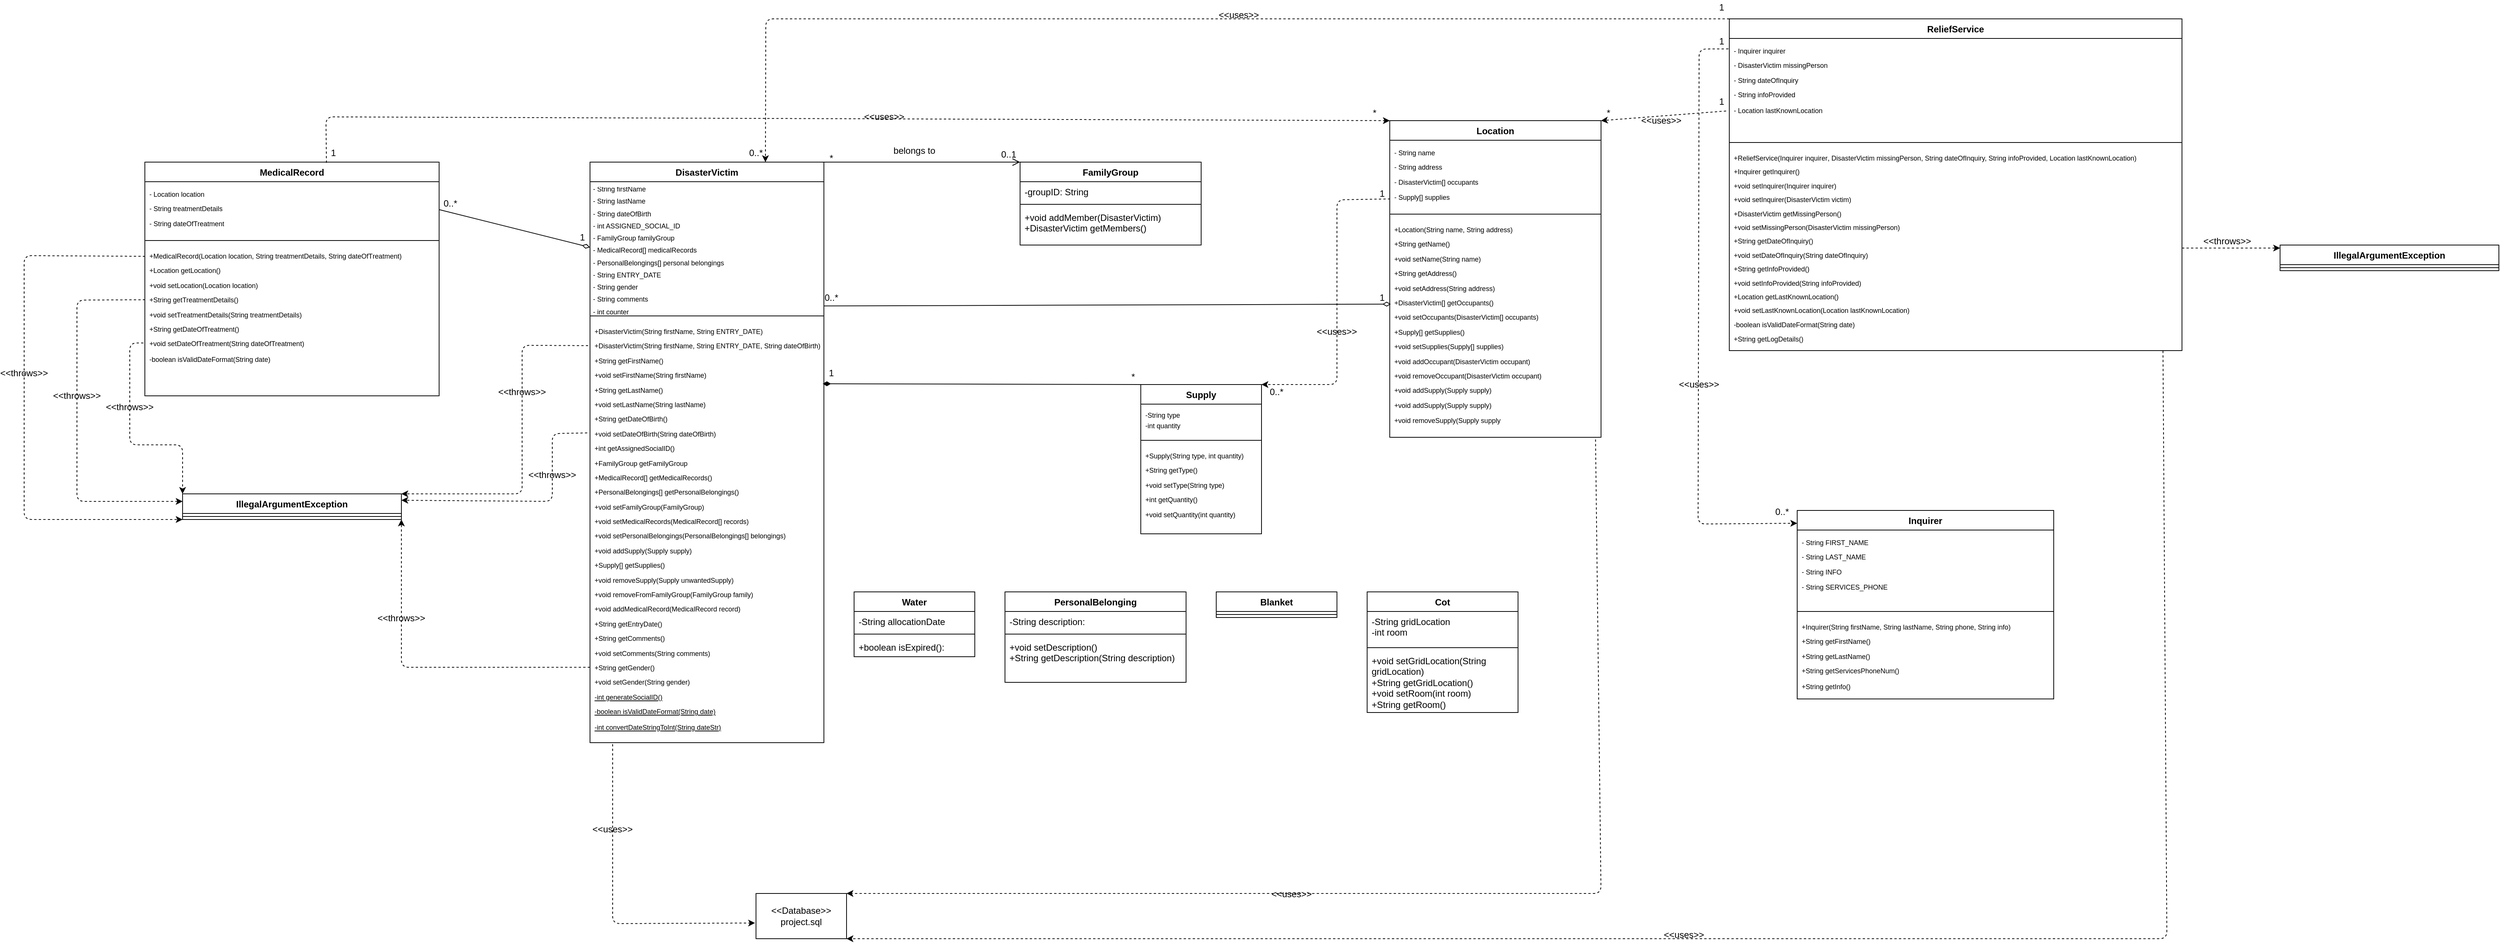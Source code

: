 <mxfile>
    <diagram id="oBRkkMxf2rn4HvT24NEF" name="Page-1">
        <mxGraphModel dx="2131" dy="675" grid="1" gridSize="10" guides="1" tooltips="1" connect="1" arrows="1" fold="1" page="1" pageScale="1" pageWidth="1169" pageHeight="827" math="0" shadow="0">
            <root>
                <mxCell id="0"/>
                <mxCell id="1" parent="0"/>
                <mxCell id="2" value="DisasterVictim" style="swimlane;fontStyle=1;align=center;verticalAlign=top;childLayout=stackLayout;horizontal=1;startSize=26;horizontalStack=0;resizeParent=1;resizeParentMax=0;resizeLast=0;collapsible=1;marginBottom=0;whiteSpace=wrap;html=1;movable=1;resizable=1;rotatable=1;deletable=1;editable=1;locked=0;connectable=1;" vertex="1" parent="1">
                    <mxGeometry x="370" y="270" width="310" height="770" as="geometry"/>
                </mxCell>
                <mxCell id="3" value="&lt;p style=&quot;text-align: justify; margin: 0cm 0cm 8pt; color: rgb(0, 0, 0); line-height: 40%;&quot; class=&quot;MsoNormal&quot;&gt;&lt;font face=&quot;Helvetica&quot; style=&quot;font-size: 9px; line-height: 40%;&quot;&gt;- String firstName&lt;/font&gt;&lt;/p&gt;&lt;p style=&quot;text-align: justify; margin: 0cm 0cm 8pt; color: rgb(0, 0, 0); line-height: 40%;&quot; class=&quot;MsoNormal&quot;&gt;&lt;span style=&quot;font-size: 9px; background-color: transparent; line-height: 40%;&quot;&gt;- String lastName&lt;/span&gt;&lt;/p&gt;&lt;p style=&quot;text-align: justify; margin: 0cm 0cm 8pt; color: rgb(0, 0, 0); line-height: 40%;&quot; class=&quot;MsoNormal&quot;&gt;&lt;font face=&quot;Helvetica&quot; style=&quot;font-size: 9px; line-height: 40%;&quot;&gt;- String dateOfBirth&lt;/font&gt;&lt;/p&gt;&lt;p style=&quot;text-align: justify; margin: 0cm 0cm 8pt; color: rgb(0, 0, 0); line-height: 40%;&quot; class=&quot;MsoNormal&quot;&gt;&lt;font face=&quot;Helvetica&quot; style=&quot;font-size: 9px; line-height: 40%;&quot;&gt;- int ASSIGNED_SOCIAL_ID&lt;/font&gt;&lt;/p&gt;&lt;p style=&quot;text-align: justify; margin: 0cm 0cm 8pt; color: rgb(0, 0, 0); line-height: 40%;&quot; class=&quot;MsoNormal&quot;&gt;&lt;font face=&quot;Helvetica&quot; style=&quot;font-size: 9px; line-height: 40%;&quot;&gt;- FamilyGroup familyGroup&lt;/font&gt;&lt;/p&gt;&lt;p style=&quot;text-align: justify; margin: 0cm 0cm 8pt; color: rgb(0, 0, 0); line-height: 40%;&quot; class=&quot;MsoNormal&quot;&gt;&lt;font face=&quot;Helvetica&quot; style=&quot;font-size: 9px; line-height: 40%;&quot;&gt;- MedicalRecord[] medicalRecords&lt;/font&gt;&lt;/p&gt;&lt;p style=&quot;text-align: justify; margin: 0cm 0cm 8pt; color: rgb(0, 0, 0); line-height: 40%;&quot; class=&quot;MsoNormal&quot;&gt;&lt;font face=&quot;Helvetica&quot; style=&quot;font-size: 9px; line-height: 40%;&quot;&gt;- PersonalBelongings[] personal belongings&lt;/font&gt;&lt;/p&gt;&lt;p style=&quot;text-align: justify; margin: 0cm 0cm 8pt; color: rgb(0, 0, 0); line-height: 40%;&quot; class=&quot;MsoNormal&quot;&gt;&lt;font face=&quot;Helvetica&quot; style=&quot;font-size: 9px; line-height: 40%;&quot;&gt;- String ENTRY_DATE&lt;/font&gt;&lt;/p&gt;&lt;p style=&quot;text-align: justify; margin: 0cm 0cm 8pt; color: rgb(0, 0, 0); line-height: 40%;&quot; class=&quot;MsoNormal&quot;&gt;&lt;font face=&quot;Helvetica&quot; style=&quot;font-size: 9px; line-height: 40%;&quot;&gt;- String gender&lt;/font&gt;&lt;/p&gt;&lt;p style=&quot;text-align: justify; margin: 0cm 0cm 8pt; color: rgb(0, 0, 0); line-height: 40%;&quot; class=&quot;MsoNormal&quot;&gt;&lt;font face=&quot;Helvetica&quot; style=&quot;font-size: 9px; line-height: 40%;&quot;&gt;- String comments&lt;/font&gt;&lt;/p&gt;&lt;p style=&quot;text-align: justify; margin: 0cm 0cm 8pt; color: rgb(0, 0, 0); line-height: 40%;&quot; class=&quot;MsoNormal&quot;&gt;&lt;font face=&quot;Helvetica&quot; style=&quot;font-size: 9px; line-height: 40%;&quot;&gt;&lt;u&gt;- int counter&lt;/u&gt;&lt;/font&gt;&lt;/p&gt;" style="text;strokeColor=none;fillColor=none;align=left;verticalAlign=top;spacingLeft=2;spacingRight=2;overflow=hidden;rotatable=0;points=[[0,0.5],[1,0.5]];portConstraint=eastwest;html=1;spacing=2;whiteSpace=wrap;horizontal=1;spacingTop=0;" vertex="1" parent="2">
                    <mxGeometry y="26" width="310" height="174" as="geometry"/>
                </mxCell>
                <mxCell id="4" value="" style="line;strokeWidth=1;fillColor=none;align=left;verticalAlign=middle;spacingTop=-1;spacingLeft=3;spacingRight=3;rotatable=0;labelPosition=right;points=[];portConstraint=eastwest;strokeColor=inherit;" vertex="1" parent="2">
                    <mxGeometry y="200" width="310" height="8" as="geometry"/>
                </mxCell>
                <mxCell id="5" value="&lt;p style=&quot;margin: 0cm 0cm 0px; line-height: 18.4px; font-family: Aptos, sans-serif; color: rgb(0, 0, 0);&quot; class=&quot;MsoNormal&quot;&gt;&lt;font style=&quot;font-size: 9px;&quot;&gt;&lt;span style=&quot;&quot; class=&quot;markedcontent&quot;&gt;&lt;span style=&quot;line-height: 9.967px; font-family: Arial, sans-serif; color: black; background: white;&quot;&gt;+DisasterV&lt;/span&gt;&lt;span style=&quot;transform-origin: 0% 0%; transform: scaleX(1.0); cursor: text;&quot; role=&quot;presentation&quot;&gt;ictim(String firstName, String ENTR&lt;/span&gt;&lt;span style=&quot;transform-origin: 0% 0%; transform: scaleX(1.0); cursor: text;&quot; role=&quot;presentation&quot;&gt;Y_DA&lt;/span&gt;&lt;span style=&quot;transform-origin: 0% 0%; transform: scaleX(1.0); cursor: text;&quot; role=&quot;presentation&quot;&gt;TE)&lt;/span&gt;&lt;/span&gt;&lt;span style=&quot;font-family: Arial, sans-serif; color: black; background: white;&quot;&gt;&lt;br style=&quot;transform-origin: 0% 0%; cursor: text;&quot; role=&quot;presentation&quot;&gt;&lt;span style=&quot;transform-origin: 0% 0%; cursor: text;&quot; id=&quot;page1R_mcid13&quot;&gt;&lt;/span&gt;&lt;span class=&quot;markedcontent&quot;&gt;&lt;span style=&quot;transform-origin: 0% 0%; transform: scaleX(1.0); cursor: text;&quot; role=&quot;presentation&quot;&gt;&lt;span style=&quot;line-height: 9.967px; color: black; background-image: initial; background-position: initial; background-size: initial; background-repeat: initial; background-attachment: initial; background-origin: initial; background-clip: initial;&quot;&gt;+DisasterV&lt;/span&gt;&lt;span style=&quot;transform-origin: 0% 0%; transform: scaleX(1.0); cursor: text;&quot; role=&quot;presentation&quot;&gt;ictim(String firstName, String ENTR&lt;/span&gt;&lt;span style=&quot;transform-origin: 0% 0%; transform: scaleX(1.0); cursor: text;&quot; role=&quot;presentation&quot;&gt;Y_DA&lt;/span&gt;&lt;span style=&quot;transform-origin: 0% 0%; transform: scaleX(1.0); cursor: text;&quot; role=&quot;presentation&quot;&gt;TE, String dateOfBirth)&lt;/span&gt;&lt;/span&gt;&lt;/span&gt;&lt;/span&gt;&lt;span style=&quot;font-family: Arial, sans-serif; color: black; background: white;&quot;&gt;&lt;br style=&quot;transform-origin: 0% 0%; cursor: text;&quot; role=&quot;presentation&quot;&gt;&lt;span style=&quot;transform-origin: 0% 0%; cursor: text;&quot; id=&quot;page1R_mcid14&quot;&gt;&lt;/span&gt;&lt;span class=&quot;markedcontent&quot;&gt;&lt;span style=&quot;transform-origin: 0% 0%; transform: scaleX(1.0); cursor: text;&quot; role=&quot;presentation&quot;&gt;&lt;span style=&quot;line-height: 9.967px; color: black; background-image: initial; background-position: initial; background-size: initial; background-repeat: initial; background-attachment: initial; background-origin: initial; background-clip: initial;&quot;&gt;+String getFirstName()&lt;/span&gt;&lt;/span&gt;&lt;/span&gt;&lt;/span&gt;&lt;span style=&quot;font-family: Arial, sans-serif; color: black; background: white;&quot;&gt;&lt;br style=&quot;transform-origin: 0% 0%; cursor: text;&quot; role=&quot;presentation&quot;&gt;&lt;span style=&quot;transform-origin: 0% 0%; cursor: text;&quot; id=&quot;page1R_mcid15&quot;&gt;&lt;/span&gt;&lt;span class=&quot;markedcontent&quot;&gt;&lt;span style=&quot;transform-origin: 0% 0%; transform: scaleX(1.0); cursor: text;&quot; role=&quot;presentation&quot;&gt;&lt;span style=&quot;line-height: 9.967px; color: black; background-image: initial; background-position: initial; background-size: initial; background-repeat: initial; background-attachment: initial; background-origin: initial; background-clip: initial;&quot;&gt;+void setFirstName(String firstName)&lt;/span&gt;&lt;/span&gt;&lt;/span&gt;&lt;/span&gt;&lt;span style=&quot;font-family: Arial, sans-serif; color: black; background: white;&quot;&gt;&lt;br style=&quot;transform-origin: 0% 0%; cursor: text;&quot; role=&quot;presentation&quot;&gt;&lt;span style=&quot;transform-origin: 0% 0%; cursor: text;&quot; id=&quot;page1R_mcid16&quot;&gt;&lt;/span&gt;&lt;span class=&quot;markedcontent&quot;&gt;&lt;span style=&quot;transform-origin: 0% 0%; transform: scaleX(1.0); cursor: text;&quot; role=&quot;presentation&quot;&gt;&lt;span style=&quot;line-height: 9.967px; color: black; background-image: initial; background-position: initial; background-size: initial; background-repeat: initial; background-attachment: initial; background-origin: initial; background-clip: initial;&quot;&gt;+String getLastName()&lt;/span&gt;&lt;/span&gt;&lt;/span&gt;&lt;/span&gt;&lt;span style=&quot;font-family: Arial, sans-serif; color: black; background: white;&quot;&gt;&lt;br style=&quot;transform-origin: 0% 0%; cursor: text;&quot; role=&quot;presentation&quot;&gt;&lt;span style=&quot;transform-origin: 0% 0%; cursor: text;&quot; id=&quot;page1R_mcid17&quot;&gt;&lt;/span&gt;&lt;span class=&quot;markedcontent&quot;&gt;&lt;span style=&quot;transform-origin: 0% 0%; transform: scaleX(1.0); cursor: text;&quot; role=&quot;presentation&quot;&gt;&lt;span style=&quot;line-height: 9.967px; color: black; background-image: initial; background-position: initial; background-size: initial; background-repeat: initial; background-attachment: initial; background-origin: initial; background-clip: initial;&quot;&gt;+void setLastName(String lastName)&lt;/span&gt;&lt;/span&gt;&lt;/span&gt;&lt;/span&gt;&lt;span style=&quot;font-family: Arial, sans-serif; color: black; background: white;&quot;&gt;&lt;br style=&quot;transform-origin: 0% 0%; cursor: text;&quot; role=&quot;presentation&quot;&gt;&lt;span style=&quot;transform-origin: 0% 0%; cursor: text;&quot; id=&quot;page1R_mcid18&quot;&gt;&lt;/span&gt;&lt;span class=&quot;markedcontent&quot;&gt;&lt;span style=&quot;transform-origin: 0% 0%; transform: scaleX(1.0); cursor: text;&quot; role=&quot;presentation&quot;&gt;&lt;span style=&quot;line-height: 9.967px; color: black; background-image: initial; background-position: initial; background-size: initial; background-repeat: initial; background-attachment: initial; background-origin: initial; background-clip: initial;&quot;&gt;+String getDateOfBirth()&lt;/span&gt;&lt;/span&gt;&lt;/span&gt;&lt;/span&gt;&lt;span style=&quot;font-family: Arial, sans-serif; color: black; background: white;&quot;&gt;&lt;br style=&quot;transform-origin: 0% 0%; cursor: text;&quot; role=&quot;presentation&quot;&gt;&lt;span style=&quot;transform-origin: 0% 0%; cursor: text;&quot; id=&quot;page1R_mcid19&quot;&gt;&lt;/span&gt;&lt;span class=&quot;markedcontent&quot;&gt;&lt;span style=&quot;transform-origin: 0% 0%; transform: scaleX(1.0); cursor: text;&quot; role=&quot;presentation&quot;&gt;&lt;span style=&quot;line-height: 9.967px; color: black; background-image: initial; background-position: initial; background-size: initial; background-repeat: initial; background-attachment: initial; background-origin: initial; background-clip: initial;&quot;&gt;+void setDateOfBirth(String dateOfBirth)&lt;/span&gt;&lt;/span&gt;&lt;/span&gt;&lt;/span&gt;&lt;span style=&quot;font-family: Arial, sans-serif; color: black; background: white;&quot;&gt;&lt;br style=&quot;transform-origin: 0% 0%; cursor: text;&quot; role=&quot;presentation&quot;&gt;&lt;span style=&quot;transform-origin: 0% 0%; cursor: text;&quot; id=&quot;page1R_mcid20&quot;&gt;&lt;/span&gt;&lt;span class=&quot;markedcontent&quot;&gt;&lt;span style=&quot;transform-origin: 0% 0%; transform: scaleX(1.0); cursor: text;&quot; role=&quot;presentation&quot;&gt;&lt;span style=&quot;line-height: 9.967px; color: black; background-image: initial; background-position: initial; background-size: initial; background-repeat: initial; background-attachment: initial; background-origin: initial; background-clip: initial;&quot;&gt;+int getAssignedSocialID()&lt;/span&gt;&lt;/span&gt;&lt;/span&gt;&lt;/span&gt;&lt;span style=&quot;font-family: Arial, sans-serif; color: black; background: white;&quot;&gt;&lt;br style=&quot;transform-origin: 0% 0%; cursor: text;&quot; role=&quot;presentation&quot;&gt;&lt;span style=&quot;transform-origin: 0% 0%; cursor: text;&quot; id=&quot;page1R_mcid21&quot;&gt;&lt;/span&gt;&lt;span class=&quot;markedcontent&quot;&gt;&lt;span style=&quot;transform-origin: 0% 0%; transform: scaleX(1.0); cursor: text;&quot; role=&quot;presentation&quot;&gt;&lt;span style=&quot;line-height: 9.967px; color: black; background-image: initial; background-position: initial; background-size: initial; background-repeat: initial; background-attachment: initial; background-origin: initial; background-clip: initial;&quot;&gt;+FamilyGroup getFamilyGroup&lt;/span&gt;&lt;/span&gt;&lt;/span&gt;&lt;/span&gt;&lt;span style=&quot;font-family: Arial, sans-serif; color: black; background: white;&quot;&gt;&lt;br style=&quot;transform-origin: 0% 0%; cursor: text;&quot; role=&quot;presentation&quot;&gt;&lt;span style=&quot;transform-origin: 0% 0%; cursor: text;&quot; id=&quot;page1R_mcid22&quot;&gt;&lt;/span&gt;&lt;span class=&quot;markedcontent&quot;&gt;&lt;span style=&quot;transform-origin: 0% 0%; transform: scaleX(1.0); cursor: text;&quot; role=&quot;presentation&quot;&gt;&lt;span style=&quot;line-height: 9.967px; color: black; background-image: initial; background-position: initial; background-size: initial; background-repeat: initial; background-attachment: initial; background-origin: initial; background-clip: initial;&quot;&gt;+MedicalRecord[] getMedicalRecords()&lt;/span&gt;&lt;/span&gt;&lt;/span&gt;&lt;/span&gt;&lt;span style=&quot;font-family: Arial, sans-serif; color: black; background: white;&quot;&gt;&lt;br style=&quot;transform-origin: 0% 0%; cursor: text;&quot; role=&quot;presentation&quot;&gt;&lt;span style=&quot;transform-origin: 0% 0%; cursor: text;&quot; id=&quot;page1R_mcid23&quot;&gt;&lt;/span&gt;&lt;span class=&quot;markedcontent&quot;&gt;&lt;span style=&quot;transform-origin: 0% 0%; transform: scaleX(1.0); cursor: text;&quot; role=&quot;presentation&quot;&gt;&lt;span style=&quot;line-height: 9.967px; color: black; background-image: initial; background-position: initial; background-size: initial; background-repeat: initial; background-attachment: initial; background-origin: initial; background-clip: initial;&quot;&gt;+PersonalBelongings[] getPersonalBelongings()&lt;/span&gt;&lt;/span&gt;&lt;/span&gt;&lt;/span&gt;&lt;span style=&quot;font-family: Arial, sans-serif; color: black; background: white;&quot;&gt;&lt;br style=&quot;transform-origin: 0% 0%; cursor: text;&quot; role=&quot;presentation&quot;&gt;&lt;span style=&quot;transform-origin: 0% 0%; cursor: text;&quot; id=&quot;page1R_mcid24&quot;&gt;&lt;/span&gt;&lt;span class=&quot;markedcontent&quot;&gt;&lt;span style=&quot;transform-origin: 0% 0%; transform: scaleX(1.0); cursor: text;&quot; role=&quot;presentation&quot;&gt;&lt;span style=&quot;line-height: 9.967px; color: black; background-image: initial; background-position: initial; background-size: initial; background-repeat: initial; background-attachment: initial; background-origin: initial; background-clip: initial;&quot;&gt;+void setFamilyGroup(FamilyGroup)&lt;/span&gt;&lt;/span&gt;&lt;/span&gt;&lt;/span&gt;&lt;span style=&quot;font-family: Arial, sans-serif; color: black; background: white;&quot;&gt;&lt;br style=&quot;transform-origin: 0% 0%; cursor: text;&quot; role=&quot;presentation&quot;&gt;&lt;span style=&quot;transform-origin: 0% 0%; cursor: text;&quot; id=&quot;page1R_mcid25&quot;&gt;&lt;/span&gt;&lt;span class=&quot;markedcontent&quot;&gt;&lt;span style=&quot;transform-origin: 0% 0%; transform: scaleX(1.0); cursor: text;&quot; role=&quot;presentation&quot;&gt;&lt;span style=&quot;line-height: 9.967px; color: black; background-image: initial; background-position: initial; background-size: initial; background-repeat: initial; background-attachment: initial; background-origin: initial; background-clip: initial;&quot;&gt;+void setMedicalRecords(MedicalRecord[] records)&lt;/span&gt;&lt;/span&gt;&lt;/span&gt;&lt;/span&gt;&lt;span style=&quot;font-family: Arial, sans-serif; color: black; background: white;&quot;&gt;&lt;br style=&quot;transform-origin: 0% 0%; cursor: text;&quot; role=&quot;presentation&quot;&gt;&lt;span style=&quot;transform-origin: 0% 0%; cursor: text;&quot; id=&quot;page1R_mcid26&quot;&gt;&lt;/span&gt;&lt;span class=&quot;markedcontent&quot;&gt;&lt;span style=&quot;transform-origin: 0% 0%; transform: scaleX(1.0); cursor: text;&quot; role=&quot;presentation&quot;&gt;&lt;span style=&quot;line-height: 9.967px; color: black; background-image: initial; background-position: initial; background-size: initial; background-repeat: initial; background-attachment: initial; background-origin: initial; background-clip: initial;&quot;&gt;+void setPersonalBelongings(PersonalBelongings[] belongings)&lt;/span&gt;&lt;/span&gt;&lt;/span&gt;&lt;/span&gt;&lt;span style=&quot;font-family: Arial, sans-serif; color: black; background: white;&quot;&gt;&lt;br style=&quot;transform-origin: 0% 0%; cursor: text;&quot; role=&quot;presentation&quot;&gt;&lt;span style=&quot;transform-origin: 0% 0%; cursor: text;&quot; id=&quot;page1R_mcid27&quot;&gt;&lt;/span&gt;&lt;span class=&quot;markedcontent&quot;&gt;&lt;span style=&quot;transform-origin: 0% 0%; transform: scaleX(1.0); cursor: text;&quot; role=&quot;presentation&quot;&gt;&lt;span style=&quot;line-height: 9.967px; color: black; background-image: initial; background-position: initial; background-size: initial; background-repeat: initial; background-attachment: initial; background-origin: initial; background-clip: initial;&quot;&gt;+void addSupply(Supply supply)&lt;/span&gt;&lt;/span&gt;&lt;/span&gt;&lt;/span&gt;&lt;/font&gt;&lt;/p&gt;&lt;p style=&quot;margin: 0cm 0cm 0px; line-height: 18.4px; font-family: Aptos, sans-serif; color: rgb(0, 0, 0);&quot; class=&quot;MsoNormal&quot;&gt;&lt;font style=&quot;font-size: 9px;&quot;&gt;&lt;span style=&quot;font-family: Arial, sans-serif; background: white; color: black;&quot;&gt;&lt;font color=&quot;#000000&quot;&gt;+Supply[] getSupplies()&lt;br style=&quot;transform-origin: 0% 0%; cursor: text;&quot; role=&quot;presentation&quot;&gt;&lt;/font&gt;&lt;font color=&quot;rgba(0, 0, 0, 0)&quot;&gt;&lt;span style=&quot;transform-origin: 0% 0%; cursor: text; transform-origin: 0% 0%;&quot; id=&quot;page1R_mcid28&quot;&gt;&lt;/span&gt;&lt;/font&gt;&lt;span style=&quot;color: light-dark(black, rgb(237, 237, 237));&quot; class=&quot;markedcontent&quot;&gt;&lt;span style=&quot;transform-origin: 0% 0%; transform: scaleX(1.0); cursor: text;&quot; role=&quot;presentation&quot;&gt;&lt;span style=&quot;line-height: 9.967px; color: black; background-image: initial; background-position: initial; background-size: initial; background-repeat: initial; background-attachment: initial; background-origin: initial; background-clip: initial;&quot;&gt;+void removeSupply(Supply unwantedSupply)&lt;/span&gt;&lt;/span&gt;&lt;/span&gt;&lt;/span&gt;&lt;span style=&quot;color: black; font-family: Arial, sans-serif; background: white;&quot;&gt;&lt;br style=&quot;transform-origin: 0% 0%; cursor: text;&quot; role=&quot;presentation&quot;&gt;&lt;span style=&quot;transform-origin: 0% 0%; cursor: text;&quot; id=&quot;page1R_mcid29&quot;&gt;&lt;/span&gt;&lt;span class=&quot;markedcontent&quot;&gt;&lt;span style=&quot;transform-origin: 0% 0%; transform: scaleX(1.0); cursor: text;&quot; role=&quot;presentation&quot;&gt;&lt;span style=&quot;line-height: 9.967px; color: black; background-image: initial; background-position: initial; background-size: initial; background-repeat: initial; background-attachment: initial; background-origin: initial; background-clip: initial;&quot;&gt;+void removeFromFamilyGroup(FamilyGroup family)&lt;/span&gt;&lt;/span&gt;&lt;/span&gt;&lt;/span&gt;&lt;span style=&quot;color: black; font-family: Arial, sans-serif; background: white;&quot;&gt;&lt;br style=&quot;transform-origin: 0% 0%; cursor: text;&quot; role=&quot;presentation&quot;&gt;&lt;span style=&quot;transform-origin: 0% 0%; cursor: text;&quot; id=&quot;page1R_mcid31&quot;&gt;&lt;/span&gt;&lt;span class=&quot;markedcontent&quot;&gt;&lt;span style=&quot;transform-origin: 0% 0%; transform: scaleX(1.0); cursor: text;&quot; role=&quot;presentation&quot;&gt;&lt;span style=&quot;line-height: 9.967px; color: black; background-image: initial; background-position: initial; background-size: initial; background-repeat: initial; background-attachment: initial; background-origin: initial; background-clip: initial;&quot;&gt;+void addMedicalRecord(MedicalRecord record)&lt;/span&gt;&lt;/span&gt;&lt;/span&gt;&lt;/span&gt;&lt;span style=&quot;color: black; font-family: Arial, sans-serif; background: white;&quot;&gt;&lt;br style=&quot;transform-origin: 0% 0%; cursor: text;&quot; role=&quot;presentation&quot;&gt;&lt;span style=&quot;transform-origin: 0% 0%; cursor: text;&quot; id=&quot;page1R_mcid32&quot;&gt;&lt;/span&gt;&lt;span class=&quot;markedcontent&quot;&gt;&lt;span style=&quot;transform-origin: 0% 0%; transform: scaleX(1.0); cursor: text;&quot; role=&quot;presentation&quot;&gt;&lt;span style=&quot;line-height: 9.967px; color: black; background-image: initial; background-position: initial; background-size: initial; background-repeat: initial; background-attachment: initial; background-origin: initial; background-clip: initial;&quot;&gt;+String getEntryDate()&lt;/span&gt;&lt;/span&gt;&lt;/span&gt;&lt;/span&gt;&lt;span style=&quot;color: black; font-family: Arial, sans-serif; background: white;&quot;&gt;&lt;br style=&quot;transform-origin: 0% 0%; cursor: text;&quot; role=&quot;presentation&quot;&gt;&lt;span style=&quot;transform-origin: 0% 0%; cursor: text;&quot; id=&quot;page1R_mcid33&quot;&gt;&lt;/span&gt;&lt;span class=&quot;markedcontent&quot;&gt;&lt;span style=&quot;transform-origin: 0% 0%; transform: scaleX(1.0); cursor: text;&quot; role=&quot;presentation&quot;&gt;&lt;span style=&quot;line-height: 9.967px; color: black; background-image: initial; background-position: initial; background-size: initial; background-repeat: initial; background-attachment: initial; background-origin: initial; background-clip: initial;&quot;&gt;+String getComments()&lt;/span&gt;&lt;/span&gt;&lt;/span&gt;&lt;/span&gt;&lt;span style=&quot;color: black; font-family: Arial, sans-serif; background: white;&quot;&gt;&lt;br style=&quot;transform-origin: 0% 0%; cursor: text;&quot; role=&quot;presentation&quot;&gt;&lt;span style=&quot;transform-origin: 0% 0%; cursor: text;&quot; id=&quot;page1R_mcid34&quot;&gt;&lt;/span&gt;&lt;span class=&quot;markedcontent&quot;&gt;&lt;span style=&quot;transform-origin: 0% 0%; transform: scaleX(1.0); cursor: text;&quot; role=&quot;presentation&quot;&gt;&lt;span style=&quot;line-height: 9.967px; color: black; background-image: initial; background-position: initial; background-size: initial; background-repeat: initial; background-attachment: initial; background-origin: initial; background-clip: initial;&quot;&gt;+void setComments(String comments)&lt;/span&gt;&lt;/span&gt;&lt;/span&gt;&lt;/span&gt;&lt;span style=&quot;color: black; font-family: Arial, sans-serif; background: white;&quot;&gt;&lt;br style=&quot;transform-origin: 0% 0%; cursor: text;&quot; role=&quot;presentation&quot;&gt;&lt;span style=&quot;transform-origin: 0% 0%; cursor: text;&quot; id=&quot;page1R_mcid35&quot;&gt;&lt;/span&gt;&lt;span class=&quot;markedcontent&quot;&gt;&lt;span style=&quot;transform-origin: 0% 0%; transform: scaleX(1.0); cursor: text;&quot; role=&quot;presentation&quot;&gt;&lt;span style=&quot;line-height: 9.967px; color: black; background-image: initial; background-position: initial; background-size: initial; background-repeat: initial; background-attachment: initial; background-origin: initial; background-clip: initial;&quot;&gt;+String getGender()&lt;/span&gt;&lt;/span&gt;&lt;/span&gt;&lt;/span&gt;&lt;span style=&quot;color: black; font-family: Arial, sans-serif; background: white;&quot;&gt;&lt;br style=&quot;transform-origin: 0% 0%; cursor: text;&quot; role=&quot;presentation&quot;&gt;&lt;span style=&quot;transform-origin: 0% 0%; cursor: text;&quot; id=&quot;page1R_mcid36&quot;&gt;&lt;/span&gt;&lt;span class=&quot;markedcontent&quot;&gt;&lt;span style=&quot;transform-origin: 0% 0%; transform: scaleX(1.0); cursor: text;&quot; role=&quot;presentation&quot;&gt;&lt;span style=&quot;line-height: 9.967px; color: black; background-image: initial; background-position: initial; background-size: initial; background-repeat: initial; background-attachment: initial; background-origin: initial; background-clip: initial;&quot;&gt;+void setGender(String gender)&lt;/span&gt;&lt;/span&gt;&lt;/span&gt;&lt;/span&gt;&lt;span style=&quot;color: black; font-family: Arial, sans-serif; background: white;&quot;&gt;&lt;br style=&quot;transform-origin: 0% 0%; cursor: text;&quot; role=&quot;presentation&quot;&gt;&lt;span style=&quot;transform-origin: 0% 0%; cursor: text;&quot; id=&quot;page1R_mcid37&quot;&gt;&lt;/span&gt;&lt;span class=&quot;markedcontent&quot;&gt;&lt;span style=&quot;transform-origin: 0% 0%; transform: scaleX(1.0); cursor: text;&quot; role=&quot;presentation&quot;&gt;&lt;span style=&quot;line-height: 9.967px; color: black; background-image: initial; background-position: initial; background-size: initial; background-repeat: initial; background-attachment: initial; background-origin: initial; background-clip: initial;&quot;&gt;&lt;u&gt;-int generateSocialID()&lt;/u&gt;&lt;/span&gt;&lt;/span&gt;&lt;/span&gt;&lt;/span&gt;&lt;u style=&quot;color: light-dark(rgb(0, 0, 0), rgb(237, 237, 237));&quot;&gt;&lt;span style=&quot;font-family: Arial, sans-serif; color: black; background: white;&quot;&gt;&lt;br style=&quot;transform-origin: 0% 0%; cursor: text;&quot; role=&quot;presentation&quot;&gt;&lt;span style=&quot;transform-origin: 0% 0%; cursor: text;&quot; id=&quot;page1R_mcid38&quot;&gt;&lt;/span&gt;&lt;span class=&quot;markedcontent&quot;&gt;&lt;span style=&quot;transform-origin: 0% 0%; transform: scaleX(1.0); cursor: text;&quot; role=&quot;presentation&quot;&gt;&lt;span style=&quot;line-height: 9.967px; color: black; background-image: initial; background-position: initial; background-size: initial; background-repeat: initial; background-attachment: initial; background-origin: initial; background-clip: initial;&quot;&gt;-boolean isV&lt;/span&gt;&lt;span style=&quot;transform-origin: 0% 0%; transform: scaleX(1.0); cursor: text;&quot; role=&quot;presentation&quot;&gt;alidDateFormat(String date)&lt;/span&gt;&lt;/span&gt;&lt;/span&gt;&lt;/span&gt;&lt;span style=&quot;font-family: Arial, sans-serif; color: black; background: white;&quot;&gt;&lt;br style=&quot;transform-origin: 0% 0%; cursor: text;&quot; role=&quot;presentation&quot;&gt;&lt;span style=&quot;cursor: text; transform-origin: 0% 0%;&quot; id=&quot;page1R_mcid39&quot;&gt;&lt;/span&gt;&lt;span style=&quot;&quot; class=&quot;markedcontent&quot;&gt;&lt;span style=&quot;transform-origin: 0% 0%; transform: scaleX(1.0); cursor: text;&quot; role=&quot;presentation&quot;&gt;&lt;span style=&quot;line-height: 9.967px; color: black; background-image: initial; background-position: initial; background-size: initial; background-repeat: initial; background-attachment: initial; background-origin: initial; background-clip: initial;&quot;&gt;-int convertDateStringT&lt;/span&gt;&lt;span style=&quot;transform-origin: 0% 0%; transform: scaleX(1.0); cursor: text;&quot; role=&quot;presentation&quot;&gt;oInt(String dateStr)&lt;/span&gt;&lt;/span&gt;&lt;/span&gt;&lt;/span&gt;&lt;/u&gt;&lt;/font&gt;&lt;font color=&quot;rgba(0, 0, 0, 0)&quot;&gt;&lt;span style=&quot;font-size: 12pt; font-size: 12pt;&quot;&gt;&lt;/span&gt;&lt;/font&gt;&lt;/p&gt;" style="text;strokeColor=none;fillColor=none;align=left;verticalAlign=top;spacingLeft=4;spacingRight=4;overflow=hidden;rotatable=0;points=[[0,0.5],[1,0.5]];portConstraint=eastwest;whiteSpace=wrap;html=1;" vertex="1" parent="2">
                    <mxGeometry y="208" width="310" height="562" as="geometry"/>
                </mxCell>
                <mxCell id="7" value="FamilyGroup" style="swimlane;fontStyle=1;align=center;verticalAlign=top;childLayout=stackLayout;horizontal=1;startSize=26;horizontalStack=0;resizeParent=1;resizeParentMax=0;resizeLast=0;collapsible=1;marginBottom=0;whiteSpace=wrap;html=1;movable=0;resizable=0;rotatable=0;deletable=0;editable=0;locked=1;connectable=0;" vertex="1" parent="1">
                    <mxGeometry x="940" y="270" width="240" height="110" as="geometry"/>
                </mxCell>
                <mxCell id="8" value="-groupID: String" style="text;strokeColor=none;fillColor=none;align=left;verticalAlign=top;spacingLeft=4;spacingRight=4;overflow=hidden;rotatable=0;points=[[0,0.5],[1,0.5]];portConstraint=eastwest;whiteSpace=wrap;html=1;" vertex="1" parent="7">
                    <mxGeometry y="26" width="240" height="26" as="geometry"/>
                </mxCell>
                <mxCell id="9" value="" style="line;strokeWidth=1;fillColor=none;align=left;verticalAlign=middle;spacingTop=-1;spacingLeft=3;spacingRight=3;rotatable=0;labelPosition=right;points=[];portConstraint=eastwest;strokeColor=inherit;" vertex="1" parent="7">
                    <mxGeometry y="52" width="240" height="8" as="geometry"/>
                </mxCell>
                <mxCell id="10" value="+void addMember(DisasterVictim)&lt;div&gt;+DisasterVictim getMembers()&lt;/div&gt;" style="text;strokeColor=none;fillColor=none;align=left;verticalAlign=top;spacingLeft=4;spacingRight=4;overflow=hidden;rotatable=0;points=[[0,0.5],[1,0.5]];portConstraint=eastwest;whiteSpace=wrap;html=1;" vertex="1" parent="7">
                    <mxGeometry y="60" width="240" height="50" as="geometry"/>
                </mxCell>
                <mxCell id="11" value="" style="endArrow=open;startArrow=none;endFill=0;startFill=0;endSize=8;html=1;verticalAlign=bottom;labelBackgroundColor=none;strokeWidth=1;entryX=0;entryY=0;entryDx=0;entryDy=0;exitX=1;exitY=0;exitDx=0;exitDy=0;movable=0;resizable=0;rotatable=0;deletable=0;editable=0;locked=1;connectable=0;" edge="1" parent="1" source="2" target="7">
                    <mxGeometry width="160" relative="1" as="geometry">
                        <mxPoint x="870" y="310" as="sourcePoint"/>
                        <mxPoint x="920" y="190" as="targetPoint"/>
                    </mxGeometry>
                </mxCell>
                <mxCell id="12" value="0..1" style="text;html=1;align=center;verticalAlign=middle;whiteSpace=wrap;rounded=0;movable=0;resizable=0;rotatable=0;deletable=0;editable=0;locked=1;connectable=0;" vertex="1" parent="1">
                    <mxGeometry x="900" y="250" width="50" height="20" as="geometry"/>
                </mxCell>
                <mxCell id="14" value="*" style="text;html=1;align=center;verticalAlign=middle;whiteSpace=wrap;rounded=0;movable=0;resizable=0;rotatable=0;deletable=0;editable=0;locked=1;connectable=0;" vertex="1" parent="1">
                    <mxGeometry x="680" y="250" width="20" height="30" as="geometry"/>
                </mxCell>
                <mxCell id="15" value="belongs to" style="text;html=1;align=center;verticalAlign=middle;whiteSpace=wrap;rounded=0;movable=0;resizable=0;rotatable=0;deletable=0;editable=0;locked=1;connectable=0;" vertex="1" parent="1">
                    <mxGeometry x="770" y="239" width="60" height="31" as="geometry"/>
                </mxCell>
                <mxCell id="30" value="MedicalRecord" style="swimlane;fontStyle=1;align=center;verticalAlign=top;childLayout=stackLayout;horizontal=1;startSize=26;horizontalStack=0;resizeParent=1;resizeParentMax=0;resizeLast=0;collapsible=1;marginBottom=0;whiteSpace=wrap;html=1;movable=1;resizable=1;rotatable=1;deletable=1;editable=1;locked=0;connectable=1;" vertex="1" parent="1">
                    <mxGeometry x="-220" y="270" width="390" height="310" as="geometry"/>
                </mxCell>
                <mxCell id="31" value="&lt;p style=&quot;margin: 0cm 0cm 8pt; line-height: 18.4px; font-family: Aptos, sans-serif; color: rgb(0, 0, 0);&quot; class=&quot;MsoNormal&quot;&gt;&lt;font style=&quot;font-size: 9px;&quot;&gt;&lt;span style=&quot;&quot; class=&quot;markedcontent&quot;&gt;&lt;span style=&quot;line-height: 9.967px; font-family: Arial, sans-serif; color: black; background: white;&quot;&gt;- Location location&lt;/span&gt;&lt;/span&gt;&lt;span style=&quot;font-family: Arial, sans-serif; color: black; background: white;&quot;&gt;&lt;br style=&quot;transform-origin: 0% 0%; cursor: text;&quot; role=&quot;presentation&quot;&gt;&lt;span style=&quot;transform-origin: 0% 0%; cursor: text;&quot; id=&quot;page1R_mcid83&quot;&gt;&lt;/span&gt;&lt;span class=&quot;markedcontent&quot;&gt;&lt;span style=&quot;transform-origin: 0% 0%; transform: scaleX(1.0); cursor: text;&quot; role=&quot;presentation&quot;&gt;&lt;span style=&quot;line-height: 9.967px; color: black; background-image: initial; background-position: initial; background-size: initial; background-repeat: initial; background-attachment: initial; background-origin: initial; background-clip: initial;&quot;&gt;- String treatmentDetails&lt;/span&gt;&lt;/span&gt;&lt;/span&gt;&lt;/span&gt;&lt;span style=&quot;font-family: Arial, sans-serif; color: black; background: white;&quot;&gt;&lt;br style=&quot;transform-origin: 0% 0%; cursor: text;&quot; role=&quot;presentation&quot;&gt;&lt;span style=&quot;cursor: text; transform-origin: 0% 0%;&quot; id=&quot;page1R_mcid84&quot;&gt;&lt;/span&gt;&lt;span style=&quot;&quot; class=&quot;markedcontent&quot;&gt;&lt;span style=&quot;transform-origin: 0% 0%; transform: scaleX(1.0); cursor: text;&quot; role=&quot;presentation&quot;&gt;&lt;span style=&quot;line-height: 9.967px; color: black; background-image: initial; background-position: initial; background-size: initial; background-repeat: initial; background-attachment: initial; background-origin: initial; background-clip: initial;&quot;&gt;- String dateOfT&lt;/span&gt;&lt;span style=&quot;transform-origin: 0% 0%; transform: scaleX(1.0); cursor: text;&quot; role=&quot;presentation&quot;&gt;reatment&lt;/span&gt;&lt;/span&gt;&lt;/span&gt;&lt;/span&gt;&lt;/font&gt;&lt;/p&gt;" style="text;strokeColor=none;fillColor=none;align=left;verticalAlign=top;spacingLeft=4;spacingRight=4;overflow=hidden;rotatable=0;points=[[0,0.5],[1,0.5]];portConstraint=eastwest;whiteSpace=wrap;html=1;" vertex="1" parent="30">
                    <mxGeometry y="26" width="390" height="74" as="geometry"/>
                </mxCell>
                <mxCell id="32" value="" style="line;strokeWidth=1;fillColor=none;align=left;verticalAlign=middle;spacingTop=-1;spacingLeft=3;spacingRight=3;rotatable=0;labelPosition=right;points=[];portConstraint=eastwest;strokeColor=inherit;" vertex="1" parent="30">
                    <mxGeometry y="100" width="390" height="8" as="geometry"/>
                </mxCell>
                <mxCell id="33" value="&lt;p style=&quot;margin: 0cm 0cm 8pt; line-height: 18.4px; font-family: Aptos, sans-serif; color: rgb(0, 0, 0);&quot; class=&quot;MsoNormal&quot;&gt;&lt;font style=&quot;font-size: 9px;&quot;&gt;&lt;span style=&quot;&quot; class=&quot;markedcontent&quot;&gt;&lt;span style=&quot;line-height: 9.967px; font-family: Arial, sans-serif; color: black; background: white;&quot;&gt;+MedicalRecord(Location location, String treatmentDetails, String dateOfT&lt;/span&gt;&lt;span style=&quot;transform-origin: 0% 0%; transform: scaleX(1.0); cursor: text;&quot; role=&quot;presentation&quot;&gt;reatment)&lt;/span&gt;&lt;/span&gt;&lt;span style=&quot;font-family: Arial, sans-serif; color: black; background: white;&quot;&gt;&lt;br style=&quot;transform-origin: 0% 0%; cursor: text;&quot; role=&quot;presentation&quot;&gt;&lt;span style=&quot;transform-origin: 0% 0%; cursor: text;&quot; id=&quot;page1R_mcid86&quot;&gt;&lt;/span&gt;&lt;span class=&quot;markedcontent&quot;&gt;&lt;span style=&quot;transform-origin: 0% 0%; transform: scaleX(1.0); cursor: text;&quot; role=&quot;presentation&quot;&gt;&lt;span style=&quot;line-height: 9.967px; color: black; background-image: initial; background-position: initial; background-size: initial; background-repeat: initial; background-attachment: initial; background-origin: initial; background-clip: initial;&quot;&gt;+Location getLocation()&lt;/span&gt;&lt;/span&gt;&lt;/span&gt;&lt;/span&gt;&lt;span style=&quot;font-family: Arial, sans-serif; color: black; background: white;&quot;&gt;&lt;br style=&quot;transform-origin: 0% 0%; cursor: text;&quot; role=&quot;presentation&quot;&gt;&lt;span style=&quot;transform-origin: 0% 0%; cursor: text;&quot; id=&quot;page1R_mcid87&quot;&gt;&lt;/span&gt;&lt;span class=&quot;markedcontent&quot;&gt;&lt;span style=&quot;transform-origin: 0% 0%; transform: scaleX(1.0); cursor: text;&quot; role=&quot;presentation&quot;&gt;&lt;span style=&quot;line-height: 9.967px; color: black; background-image: initial; background-position: initial; background-size: initial; background-repeat: initial; background-attachment: initial; background-origin: initial; background-clip: initial;&quot;&gt;+void setLocation(Location location)&lt;/span&gt;&lt;/span&gt;&lt;/span&gt;&lt;/span&gt;&lt;span style=&quot;font-family: Arial, sans-serif; color: black; background: white;&quot;&gt;&lt;br style=&quot;transform-origin: 0% 0%; cursor: text;&quot; role=&quot;presentation&quot;&gt;&lt;span style=&quot;transform-origin: 0% 0%; cursor: text;&quot; id=&quot;page1R_mcid88&quot;&gt;&lt;/span&gt;&lt;span class=&quot;markedcontent&quot;&gt;&lt;span style=&quot;transform-origin: 0% 0%; transform: scaleX(1.0); cursor: text;&quot; role=&quot;presentation&quot;&gt;&lt;span style=&quot;line-height: 9.967px; color: black; background-image: initial; background-position: initial; background-size: initial; background-repeat: initial; background-attachment: initial; background-origin: initial; background-clip: initial;&quot;&gt;+String getT&lt;/span&gt;&lt;span style=&quot;transform-origin: 0% 0%; transform: scaleX(1.0); cursor: text;&quot; role=&quot;presentation&quot;&gt;reatmentDetails()&lt;/span&gt;&lt;/span&gt;&lt;/span&gt;&lt;/span&gt;&lt;span style=&quot;font-family: Arial, sans-serif; color: black; background: white;&quot;&gt;&lt;br style=&quot;transform-origin: 0% 0%; cursor: text;&quot; role=&quot;presentation&quot;&gt;&lt;span style=&quot;transform-origin: 0% 0%; cursor: text;&quot; id=&quot;page1R_mcid89&quot;&gt;&lt;/span&gt;&lt;span class=&quot;markedcontent&quot;&gt;&lt;span style=&quot;transform-origin: 0% 0%; transform: scaleX(1.0); cursor: text;&quot; role=&quot;presentation&quot;&gt;&lt;span style=&quot;line-height: 9.967px; color: black; background-image: initial; background-position: initial; background-size: initial; background-repeat: initial; background-attachment: initial; background-origin: initial; background-clip: initial;&quot;&gt;+void setT&lt;/span&gt;&lt;span style=&quot;transform-origin: 0% 0%; transform: scaleX(1.0); cursor: text;&quot; role=&quot;presentation&quot;&gt;reatmentDetails(String treatmentDetails)&lt;/span&gt;&lt;/span&gt;&lt;/span&gt;&lt;/span&gt;&lt;span style=&quot;font-family: Arial, sans-serif; color: black; background: white;&quot;&gt;&lt;br style=&quot;transform-origin: 0% 0%; cursor: text;&quot; role=&quot;presentation&quot;&gt;&lt;span style=&quot;transform-origin: 0% 0%; cursor: text;&quot; id=&quot;page1R_mcid90&quot;&gt;&lt;/span&gt;&lt;span class=&quot;markedcontent&quot;&gt;&lt;span style=&quot;transform-origin: 0% 0%; transform: scaleX(1.0); cursor: text;&quot; role=&quot;presentation&quot;&gt;&lt;span style=&quot;line-height: 9.967px; color: black; background-image: initial; background-position: initial; background-size: initial; background-repeat: initial; background-attachment: initial; background-origin: initial; background-clip: initial;&quot;&gt;+String getDateOfT&lt;/span&gt;&lt;span style=&quot;transform-origin: 0% 0%; transform: scaleX(1.0); cursor: text;&quot; role=&quot;presentation&quot;&gt;reatment()&lt;/span&gt;&lt;/span&gt;&lt;/span&gt;&lt;/span&gt;&lt;span style=&quot;font-family: Arial, sans-serif; color: black; background: white;&quot;&gt;&lt;br style=&quot;transform-origin: 0% 0%; cursor: text;&quot; role=&quot;presentation&quot;&gt;&lt;span style=&quot;transform-origin: 0% 0%; cursor: text;&quot; id=&quot;page1R_mcid91&quot;&gt;&lt;/span&gt;&lt;span class=&quot;markedcontent&quot;&gt;&lt;span style=&quot;transform-origin: 0% 0%; transform: scaleX(1.0); cursor: text;&quot; role=&quot;presentation&quot;&gt;&lt;span style=&quot;line-height: 9.967px; color: black; background-image: initial; background-position: initial; background-size: initial; background-repeat: initial; background-attachment: initial; background-origin: initial; background-clip: initial;&quot;&gt;+void setDateOfT&lt;/span&gt;&lt;span style=&quot;transform-origin: 0% 0%; transform: scaleX(1.0); cursor: text;&quot; role=&quot;presentation&quot;&gt;reatment(String dateOfT&lt;/span&gt;&lt;span style=&quot;transform-origin: 0% 0%; transform: scaleX(1.0); cursor: text;&quot; role=&quot;presentation&quot;&gt;reatment)&lt;/span&gt;&lt;/span&gt;&lt;/span&gt;&lt;/span&gt;&lt;span style=&quot;font-family: Arial, sans-serif; color: black; background: white;&quot;&gt;&lt;br style=&quot;transform-origin: 0% 0%; cursor: text;&quot; role=&quot;presentation&quot;&gt;&lt;span style=&quot;cursor: text; transform-origin: 0% 0%;&quot; id=&quot;page1R_mcid92&quot;&gt;&lt;/span&gt;&lt;span style=&quot;&quot; class=&quot;markedcontent&quot;&gt;&lt;span style=&quot;transform-origin: 0% 0%; transform: scaleX(1.0); cursor: text;&quot; role=&quot;presentation&quot;&gt;&lt;span style=&quot;line-height: 9.967px; color: black; background-image: initial; background-position: initial; background-size: initial; background-repeat: initial; background-attachment: initial; background-origin: initial; background-clip: initial;&quot;&gt;-boolean isV&lt;/span&gt;&lt;span style=&quot;transform-origin: 0% 0%; transform: scaleX(1.0); cursor: text;&quot; role=&quot;presentation&quot;&gt;alidDateFormat(String date)&lt;/span&gt;&lt;/span&gt;&lt;/span&gt;&lt;/span&gt;&lt;/font&gt;&lt;span style=&quot;font-size: 12pt;&quot;&gt;&lt;/span&gt;&lt;/p&gt;" style="text;strokeColor=none;fillColor=none;align=left;verticalAlign=top;spacingLeft=4;spacingRight=4;overflow=hidden;rotatable=0;points=[[0,0.5],[1,0.5]];portConstraint=eastwest;whiteSpace=wrap;html=1;" vertex="1" parent="30">
                    <mxGeometry y="108" width="390" height="202" as="geometry"/>
                </mxCell>
                <mxCell id="47" value="" style="endArrow=none;startArrow=diamondThin;endFill=0;startFill=0;html=1;verticalAlign=bottom;labelBackgroundColor=none;strokeWidth=1;startSize=8;endSize=8;entryX=1;entryY=0.5;entryDx=0;entryDy=0;exitX=0;exitY=0.5;exitDx=0;exitDy=0;movable=0;resizable=0;rotatable=0;deletable=0;editable=0;locked=1;connectable=0;" edge="1" parent="1" source="3" target="31">
                    <mxGeometry width="160" relative="1" as="geometry">
                        <mxPoint x="-50" y="190" as="sourcePoint"/>
                        <mxPoint x="110" y="190" as="targetPoint"/>
                    </mxGeometry>
                </mxCell>
                <mxCell id="50" value="0..*" style="text;html=1;align=center;verticalAlign=middle;whiteSpace=wrap;rounded=0;movable=0;resizable=0;rotatable=0;deletable=0;editable=0;locked=1;connectable=0;" vertex="1" parent="1">
                    <mxGeometry x="170" y="314" width="30" height="22" as="geometry"/>
                </mxCell>
                <mxCell id="51" value="1" style="text;html=1;align=center;verticalAlign=middle;whiteSpace=wrap;rounded=0;movable=0;resizable=0;rotatable=0;deletable=0;editable=0;locked=1;connectable=0;" vertex="1" parent="1">
                    <mxGeometry x="350" y="360" width="20" height="20" as="geometry"/>
                </mxCell>
                <mxCell id="53" value="IllegalArgumentException" style="swimlane;fontStyle=1;align=center;verticalAlign=top;childLayout=stackLayout;horizontal=1;startSize=26;horizontalStack=0;resizeParent=1;resizeParentMax=0;resizeLast=0;collapsible=1;marginBottom=0;whiteSpace=wrap;html=1;movable=1;resizable=1;rotatable=1;deletable=1;editable=1;locked=0;connectable=1;" vertex="1" parent="1">
                    <mxGeometry x="-170" y="710" width="290" height="34" as="geometry"/>
                </mxCell>
                <mxCell id="55" value="" style="line;strokeWidth=1;fillColor=none;align=left;verticalAlign=middle;spacingTop=-1;spacingLeft=3;spacingRight=3;rotatable=0;labelPosition=right;points=[];portConstraint=eastwest;strokeColor=inherit;" vertex="1" parent="53">
                    <mxGeometry y="26" width="290" height="8" as="geometry"/>
                </mxCell>
                <mxCell id="57" value="" style="html=1;labelBackgroundColor=#ffffff;startArrow=none;startFill=0;startSize=6;endArrow=classic;endFill=1;endSize=6;jettySize=auto;orthogonalLoop=1;strokeWidth=1;dashed=1;fontSize=14;exitX=-0.005;exitY=0.653;exitDx=0;exitDy=0;exitPerimeter=0;edgeStyle=orthogonalEdgeStyle;entryX=0;entryY=0;entryDx=0;entryDy=0;movable=0;resizable=0;rotatable=0;deletable=0;editable=0;locked=1;connectable=0;" edge="1" parent="1" source="33" target="53">
                    <mxGeometry width="60" height="60" relative="1" as="geometry">
                        <mxPoint x="-260" y="510" as="sourcePoint"/>
                        <mxPoint x="-170" y="640" as="targetPoint"/>
                    </mxGeometry>
                </mxCell>
                <mxCell id="60" value="" style="html=1;labelBackgroundColor=#ffffff;startArrow=none;startFill=0;startSize=6;endArrow=classic;endFill=1;endSize=6;jettySize=auto;orthogonalLoop=1;strokeWidth=1;dashed=1;fontSize=14;exitX=0.001;exitY=0.084;exitDx=0;exitDy=0;exitPerimeter=0;entryX=0;entryY=1;entryDx=0;entryDy=0;movable=0;resizable=0;rotatable=0;deletable=0;editable=0;locked=1;connectable=0;" edge="1" parent="1" source="33" target="53">
                    <mxGeometry width="60" height="60" relative="1" as="geometry">
                        <mxPoint x="-230" y="477" as="sourcePoint"/>
                        <mxPoint x="-180" y="744" as="targetPoint"/>
                        <Array as="points">
                            <mxPoint x="-380" y="394"/>
                            <mxPoint x="-380" y="744"/>
                        </Array>
                    </mxGeometry>
                </mxCell>
                <mxCell id="59" value="" style="html=1;labelBackgroundColor=#ffffff;startArrow=none;startFill=0;startSize=6;endArrow=classic;endFill=1;endSize=6;jettySize=auto;orthogonalLoop=1;strokeWidth=1;dashed=1;fontSize=14;exitX=0.001;exitY=0.369;exitDx=0;exitDy=0;exitPerimeter=0;movable=0;resizable=0;rotatable=0;deletable=0;editable=0;locked=1;connectable=0;" edge="1" parent="1" source="33">
                    <mxGeometry width="60" height="60" relative="1" as="geometry">
                        <mxPoint x="-310" y="450" as="sourcePoint"/>
                        <mxPoint x="-170" y="720" as="targetPoint"/>
                        <Array as="points">
                            <mxPoint x="-310" y="453"/>
                            <mxPoint x="-310" y="720"/>
                        </Array>
                    </mxGeometry>
                </mxCell>
                <mxCell id="62" value="&amp;lt;&amp;lt;throws&amp;gt;&amp;gt;" style="text;html=1;align=center;verticalAlign=middle;whiteSpace=wrap;rounded=0;movable=0;resizable=0;rotatable=0;deletable=0;editable=0;locked=1;connectable=0;" vertex="1" parent="1">
                    <mxGeometry x="-340" y="565" width="60" height="30" as="geometry"/>
                </mxCell>
                <mxCell id="63" value="&amp;lt;&amp;lt;throws&amp;gt;&amp;gt;" style="text;html=1;align=center;verticalAlign=middle;whiteSpace=wrap;rounded=0;movable=0;resizable=0;rotatable=0;deletable=0;editable=0;locked=1;connectable=0;" vertex="1" parent="1">
                    <mxGeometry x="-270" y="580" width="60" height="30" as="geometry"/>
                </mxCell>
                <mxCell id="61" value="&amp;lt;&amp;lt;throws&amp;gt;&amp;gt;" style="text;html=1;align=center;verticalAlign=middle;whiteSpace=wrap;rounded=0;movable=0;resizable=0;rotatable=0;deletable=0;editable=0;locked=1;connectable=0;" vertex="1" parent="1">
                    <mxGeometry x="-410" y="535" width="60" height="30" as="geometry"/>
                </mxCell>
                <mxCell id="66" value="Supply" style="swimlane;fontStyle=1;align=center;verticalAlign=top;childLayout=stackLayout;horizontal=1;startSize=26;horizontalStack=0;resizeParent=1;resizeParentMax=0;resizeLast=0;collapsible=1;marginBottom=0;whiteSpace=wrap;html=1;" vertex="1" parent="1">
                    <mxGeometry x="1100" y="565" width="160" height="198" as="geometry"/>
                </mxCell>
                <mxCell id="67" value="&lt;font style=&quot;font-size: 9px;&quot;&gt;-String type&lt;/font&gt;&lt;div&gt;&lt;font style=&quot;font-size: 9px;&quot;&gt;-int quantity&lt;/font&gt;&lt;/div&gt;" style="text;strokeColor=none;fillColor=none;align=left;verticalAlign=top;spacingLeft=4;spacingRight=4;overflow=hidden;rotatable=0;points=[[0,0.5],[1,0.5]];portConstraint=eastwest;whiteSpace=wrap;html=1;" vertex="1" parent="66">
                    <mxGeometry y="26" width="160" height="44" as="geometry"/>
                </mxCell>
                <mxCell id="68" value="" style="line;strokeWidth=1;fillColor=none;align=left;verticalAlign=middle;spacingTop=-1;spacingLeft=3;spacingRight=3;rotatable=0;labelPosition=right;points=[];portConstraint=eastwest;strokeColor=inherit;" vertex="1" parent="66">
                    <mxGeometry y="70" width="160" height="8" as="geometry"/>
                </mxCell>
                <mxCell id="69" value="&lt;p style=&quot;margin: 0cm 0cm 8pt; line-height: 18.4px; font-family: Aptos, sans-serif; color: rgb(0, 0, 0);&quot; class=&quot;MsoNormal&quot;&gt;&lt;font style=&quot;font-size: 9px;&quot;&gt;&lt;span style=&quot;&quot; class=&quot;markedcontent&quot;&gt;&lt;span style=&quot;line-height: 7.667px; font-family: Arial, sans-serif; color: black; background: white;&quot;&gt;+Supply(String type, int quantity)&lt;/span&gt;&lt;/span&gt;&lt;span style=&quot;font-family: Arial, sans-serif; color: black; background: white;&quot;&gt;&lt;br style=&quot;transform-origin: 0% 0%; cursor: text;&quot; role=&quot;presentation&quot;&gt;&lt;span style=&quot;transform-origin: 0% 0%; cursor: text;&quot; id=&quot;page1R_mcid116&quot;&gt;&lt;/span&gt;&lt;span class=&quot;markedcontent&quot;&gt;&lt;span style=&quot;transform-origin: 0% 0%; transform: scaleX(1.0); cursor: text;&quot; role=&quot;presentation&quot;&gt;&lt;span style=&quot;line-height: 7.667px; color: black; background-image: initial; background-position: initial; background-size: initial; background-repeat: initial; background-attachment: initial; background-origin: initial; background-clip: initial;&quot;&gt;+String getT&lt;/span&gt;&lt;span style=&quot;transform-origin: 0% 0%; transform: scaleX(1.0); cursor: text;&quot; role=&quot;presentation&quot;&gt;ype()&lt;/span&gt;&lt;/span&gt;&lt;/span&gt;&lt;/span&gt;&lt;span style=&quot;font-family: Arial, sans-serif; color: black; background: white;&quot;&gt;&lt;br style=&quot;transform-origin: 0% 0%; cursor: text;&quot; role=&quot;presentation&quot;&gt;&lt;span style=&quot;transform-origin: 0% 0%; cursor: text;&quot; id=&quot;page1R_mcid117&quot;&gt;&lt;/span&gt;&lt;span class=&quot;markedcontent&quot;&gt;&lt;span style=&quot;transform-origin: 0% 0%; transform: scaleX(1.0); cursor: text;&quot; role=&quot;presentation&quot;&gt;&lt;span style=&quot;line-height: 7.667px; color: black; background-image: initial; background-position: initial; background-size: initial; background-repeat: initial; background-attachment: initial; background-origin: initial; background-clip: initial;&quot;&gt;+void setT&lt;/span&gt;&lt;span style=&quot;transform-origin: 0% 0%; transform: scaleX(1.0); cursor: text;&quot; role=&quot;presentation&quot;&gt;ype(String type)&lt;/span&gt;&lt;/span&gt;&lt;/span&gt;&lt;/span&gt;&lt;span style=&quot;font-family: Arial, sans-serif; color: black; background: white;&quot;&gt;&lt;br style=&quot;transform-origin: 0% 0%; cursor: text;&quot; role=&quot;presentation&quot;&gt;&lt;span style=&quot;transform-origin: 0% 0%; cursor: text;&quot; id=&quot;page1R_mcid118&quot;&gt;&lt;/span&gt;&lt;span class=&quot;markedcontent&quot;&gt;&lt;span style=&quot;transform-origin: 0% 0%; transform: scaleX(1.0); cursor: text;&quot; role=&quot;presentation&quot;&gt;&lt;span style=&quot;line-height: 7.667px; color: black; background-image: initial; background-position: initial; background-size: initial; background-repeat: initial; background-attachment: initial; background-origin: initial; background-clip: initial;&quot;&gt;+int getQuantity()&lt;/span&gt;&lt;/span&gt;&lt;/span&gt;&lt;/span&gt;&lt;span style=&quot;font-family: Arial, sans-serif; color: black; background: white;&quot;&gt;&lt;br style=&quot;transform-origin: 0% 0%; cursor: text;&quot; role=&quot;presentation&quot;&gt;&lt;span style=&quot;transform-origin: 0% 0%; cursor: text;&quot; id=&quot;page1R_mcid119&quot;&gt;&lt;/span&gt;&lt;span class=&quot;markedcontent&quot;&gt;&lt;span style=&quot;transform-origin: 0% 0%; transform: scaleX(1.0); cursor: text;&quot; role=&quot;presentation&quot;&gt;&lt;span style=&quot;line-height: 7.667px; color: black; background-image: initial; background-position: initial; background-size: initial; background-repeat: initial; background-attachment: initial; background-origin: initial; background-clip: initial;&quot;&gt;+void setQuantity(int quantity)&lt;/span&gt;&lt;/span&gt;&lt;/span&gt;&lt;/span&gt;&lt;/font&gt;&lt;span style=&quot;font-family: Arial, sans-serif; color: black; background: white;&quot;&gt;&lt;font style=&quot;font-size: 9px;&quot;&gt;&lt;br style=&quot;transform-origin: 0% 0%; cursor: text;&quot; role=&quot;presentation&quot;&gt;&lt;/font&gt;&lt;br&gt;&lt;span style=&quot;transform-origin: 0% 0%; cursor: text; font-size: 12pt; transform-origin: 0% 0%;&quot; id=&quot;page1R_mcid120&quot;&gt;&lt;/span&gt;&lt;span style=&quot;font-size: 12pt;&quot;&gt;&lt;/span&gt;&lt;/span&gt;&lt;/p&gt;&lt;span style=&quot;font-size: medium; transform-origin: 0% 0%; transform: scaleX(1.001); cursor: text;&quot; role=&quot;presentation&quot;&gt;&lt;/span&gt;" style="text;strokeColor=none;fillColor=none;align=left;verticalAlign=top;spacingLeft=4;spacingRight=4;overflow=hidden;rotatable=0;points=[[0,0.5],[1,0.5]];portConstraint=eastwest;whiteSpace=wrap;html=1;" vertex="1" parent="66">
                    <mxGeometry y="78" width="160" height="120" as="geometry"/>
                </mxCell>
                <mxCell id="70" value="Cot" style="swimlane;fontStyle=1;align=center;verticalAlign=top;childLayout=stackLayout;horizontal=1;startSize=26;horizontalStack=0;resizeParent=1;resizeParentMax=0;resizeLast=0;collapsible=1;marginBottom=0;whiteSpace=wrap;html=1;" vertex="1" parent="1">
                    <mxGeometry x="1400" y="840" width="200" height="160" as="geometry"/>
                </mxCell>
                <mxCell id="71" value="-String gridLocation&lt;div&gt;-int room&lt;/div&gt;" style="text;strokeColor=none;fillColor=none;align=left;verticalAlign=top;spacingLeft=4;spacingRight=4;overflow=hidden;rotatable=0;points=[[0,0.5],[1,0.5]];portConstraint=eastwest;whiteSpace=wrap;html=1;" vertex="1" parent="70">
                    <mxGeometry y="26" width="200" height="44" as="geometry"/>
                </mxCell>
                <mxCell id="72" value="" style="line;strokeWidth=1;fillColor=none;align=left;verticalAlign=middle;spacingTop=-1;spacingLeft=3;spacingRight=3;rotatable=0;labelPosition=right;points=[];portConstraint=eastwest;strokeColor=inherit;" vertex="1" parent="70">
                    <mxGeometry y="70" width="200" height="8" as="geometry"/>
                </mxCell>
                <mxCell id="73" value="&lt;span style=&quot;color: rgb(0, 0, 0);&quot;&gt;+void setGridLocation(String gridLocation)&lt;/span&gt;&lt;div&gt;+String getGridLocation()&lt;/div&gt;&lt;div&gt;&lt;span style=&quot;color: rgb(0, 0, 0);&quot;&gt;+void setRoom(int room)&lt;/span&gt;&lt;div&gt;+String getRoom()&lt;/div&gt;&lt;/div&gt;" style="text;strokeColor=none;fillColor=none;align=left;verticalAlign=top;spacingLeft=4;spacingRight=4;overflow=hidden;rotatable=0;points=[[0,0.5],[1,0.5]];portConstraint=eastwest;whiteSpace=wrap;html=1;" vertex="1" parent="70">
                    <mxGeometry y="78" width="200" height="82" as="geometry"/>
                </mxCell>
                <mxCell id="74" value="Blanket" style="swimlane;fontStyle=1;align=center;verticalAlign=top;childLayout=stackLayout;horizontal=1;startSize=26;horizontalStack=0;resizeParent=1;resizeParentMax=0;resizeLast=0;collapsible=1;marginBottom=0;whiteSpace=wrap;html=1;" vertex="1" parent="1">
                    <mxGeometry x="1200" y="840" width="160" height="34" as="geometry"/>
                </mxCell>
                <mxCell id="76" value="" style="line;strokeWidth=1;fillColor=none;align=left;verticalAlign=middle;spacingTop=-1;spacingLeft=3;spacingRight=3;rotatable=0;labelPosition=right;points=[];portConstraint=eastwest;strokeColor=inherit;" vertex="1" parent="74">
                    <mxGeometry y="26" width="160" height="8" as="geometry"/>
                </mxCell>
                <mxCell id="78" value="PersonalBelonging" style="swimlane;fontStyle=1;align=center;verticalAlign=top;childLayout=stackLayout;horizontal=1;startSize=26;horizontalStack=0;resizeParent=1;resizeParentMax=0;resizeLast=0;collapsible=1;marginBottom=0;whiteSpace=wrap;html=1;" vertex="1" parent="1">
                    <mxGeometry x="920" y="840" width="240" height="120" as="geometry"/>
                </mxCell>
                <mxCell id="79" value="-String description:" style="text;strokeColor=none;fillColor=none;align=left;verticalAlign=top;spacingLeft=4;spacingRight=4;overflow=hidden;rotatable=0;points=[[0,0.5],[1,0.5]];portConstraint=eastwest;whiteSpace=wrap;html=1;" vertex="1" parent="78">
                    <mxGeometry y="26" width="240" height="26" as="geometry"/>
                </mxCell>
                <mxCell id="80" value="" style="line;strokeWidth=1;fillColor=none;align=left;verticalAlign=middle;spacingTop=-1;spacingLeft=3;spacingRight=3;rotatable=0;labelPosition=right;points=[];portConstraint=eastwest;strokeColor=inherit;" vertex="1" parent="78">
                    <mxGeometry y="52" width="240" height="8" as="geometry"/>
                </mxCell>
                <mxCell id="81" value="+void setDescription()&lt;div&gt;+String getDescription(String description)&lt;/div&gt;" style="text;strokeColor=none;fillColor=none;align=left;verticalAlign=top;spacingLeft=4;spacingRight=4;overflow=hidden;rotatable=0;points=[[0,0.5],[1,0.5]];portConstraint=eastwest;whiteSpace=wrap;html=1;" vertex="1" parent="78">
                    <mxGeometry y="60" width="240" height="60" as="geometry"/>
                </mxCell>
                <mxCell id="82" value="Water" style="swimlane;fontStyle=1;align=center;verticalAlign=top;childLayout=stackLayout;horizontal=1;startSize=26;horizontalStack=0;resizeParent=1;resizeParentMax=0;resizeLast=0;collapsible=1;marginBottom=0;whiteSpace=wrap;html=1;" vertex="1" parent="1">
                    <mxGeometry x="720" y="840" width="160" height="86" as="geometry"/>
                </mxCell>
                <mxCell id="83" value="-String allocationDate&amp;nbsp;" style="text;strokeColor=none;fillColor=none;align=left;verticalAlign=top;spacingLeft=4;spacingRight=4;overflow=hidden;rotatable=0;points=[[0,0.5],[1,0.5]];portConstraint=eastwest;whiteSpace=wrap;html=1;" vertex="1" parent="82">
                    <mxGeometry y="26" width="160" height="26" as="geometry"/>
                </mxCell>
                <mxCell id="84" value="" style="line;strokeWidth=1;fillColor=none;align=left;verticalAlign=middle;spacingTop=-1;spacingLeft=3;spacingRight=3;rotatable=0;labelPosition=right;points=[];portConstraint=eastwest;strokeColor=inherit;" vertex="1" parent="82">
                    <mxGeometry y="52" width="160" height="8" as="geometry"/>
                </mxCell>
                <mxCell id="85" value="+boolean isExpired():" style="text;strokeColor=none;fillColor=none;align=left;verticalAlign=top;spacingLeft=4;spacingRight=4;overflow=hidden;rotatable=0;points=[[0,0.5],[1,0.5]];portConstraint=eastwest;whiteSpace=wrap;html=1;" vertex="1" parent="82">
                    <mxGeometry y="60" width="160" height="26" as="geometry"/>
                </mxCell>
                <mxCell id="86" value="Location" style="swimlane;fontStyle=1;align=center;verticalAlign=top;childLayout=stackLayout;horizontal=1;startSize=26;horizontalStack=0;resizeParent=1;resizeParentMax=0;resizeLast=0;collapsible=1;marginBottom=0;whiteSpace=wrap;html=1;" vertex="1" parent="1">
                    <mxGeometry x="1430" y="215" width="280" height="420" as="geometry"/>
                </mxCell>
                <mxCell id="87" value="&lt;p style=&quot;margin: 0cm 0cm 8pt; line-height: 18.4px; font-family: Aptos, sans-serif; color: rgb(0, 0, 0);&quot; class=&quot;MsoNormal&quot;&gt;&lt;font style=&quot;font-size: 9px;&quot;&gt;&lt;span style=&quot;&quot; class=&quot;markedcontent&quot;&gt;&lt;span style=&quot;line-height: 9.967px; font-family: Arial, sans-serif; color: black; background: white;&quot;&gt;- String name&lt;/span&gt;&lt;/span&gt;&lt;span style=&quot;font-family: Arial, sans-serif; color: black; background: white;&quot;&gt;&lt;br style=&quot;transform-origin: 0% 0%; cursor: text;&quot; role=&quot;presentation&quot;&gt;&lt;span style=&quot;transform-origin: 0% 0%; cursor: text;&quot; id=&quot;page1R_mcid64&quot;&gt;&lt;/span&gt;&lt;span class=&quot;markedcontent&quot;&gt;&lt;span style=&quot;transform-origin: 0% 0%; transform: scaleX(1.0); cursor: text;&quot; role=&quot;presentation&quot;&gt;&lt;span style=&quot;line-height: 9.967px; color: black; background-image: initial; background-position: initial; background-size: initial; background-repeat: initial; background-attachment: initial; background-origin: initial; background-clip: initial;&quot;&gt;- String address&lt;/span&gt;&lt;/span&gt;&lt;/span&gt;&lt;/span&gt;&lt;span style=&quot;font-family: Arial, sans-serif; color: black; background: white;&quot;&gt;&lt;br style=&quot;transform-origin: 0% 0%; cursor: text;&quot; role=&quot;presentation&quot;&gt;&lt;span style=&quot;transform-origin: 0% 0%; cursor: text;&quot; id=&quot;page1R_mcid65&quot;&gt;&lt;/span&gt;&lt;span class=&quot;markedcontent&quot;&gt;&lt;span style=&quot;transform-origin: 0% 0%; transform: scaleX(1.0); cursor: text;&quot; role=&quot;presentation&quot;&gt;&lt;span style=&quot;line-height: 9.967px; color: black; background-image: initial; background-position: initial; background-size: initial; background-repeat: initial; background-attachment: initial; background-origin: initial; background-clip: initial;&quot;&gt;- DisasterV&lt;/span&gt;&lt;span style=&quot;transform-origin: 0% 0%; transform: scaleX(1.0); cursor: text;&quot; role=&quot;presentation&quot;&gt;ictim[] occupants&lt;/span&gt;&lt;/span&gt;&lt;/span&gt;&lt;/span&gt;&lt;span style=&quot;font-family: Arial, sans-serif; color: black; background: white;&quot;&gt;&lt;br style=&quot;transform-origin: 0% 0%; cursor: text;&quot; role=&quot;presentation&quot;&gt;&lt;span style=&quot;cursor: text; transform-origin: 0% 0%;&quot; id=&quot;page1R_mcid66&quot;&gt;&lt;/span&gt;&lt;span style=&quot;&quot; class=&quot;markedcontent&quot;&gt;&lt;span style=&quot;transform-origin: 0% 0%; transform: scaleX(1.0); cursor: text;&quot; role=&quot;presentation&quot;&gt;&lt;span style=&quot;line-height: 9.967px; color: black; background-image: initial; background-position: initial; background-size: initial; background-repeat: initial; background-attachment: initial; background-origin: initial; background-clip: initial;&quot;&gt;- Supply[] supplies&lt;/span&gt;&lt;/span&gt;&lt;/span&gt;&lt;/span&gt;&lt;/font&gt;&lt;span style=&quot;font-size: 12pt;&quot;&gt;&lt;/span&gt;&lt;/p&gt;" style="text;strokeColor=none;fillColor=none;align=left;verticalAlign=top;spacingLeft=4;spacingRight=4;overflow=hidden;rotatable=0;points=[[0,0.5],[1,0.5]];portConstraint=eastwest;whiteSpace=wrap;html=1;" vertex="1" parent="86">
                    <mxGeometry y="26" width="280" height="94" as="geometry"/>
                </mxCell>
                <mxCell id="88" value="" style="line;strokeWidth=1;fillColor=none;align=left;verticalAlign=middle;spacingTop=-1;spacingLeft=3;spacingRight=3;rotatable=0;labelPosition=right;points=[];portConstraint=eastwest;strokeColor=inherit;" vertex="1" parent="86">
                    <mxGeometry y="120" width="280" height="8" as="geometry"/>
                </mxCell>
                <mxCell id="89" value="&lt;p style=&quot;margin: 0cm 0cm 8pt; line-height: 18.4px; font-family: Aptos, sans-serif; color: rgb(0, 0, 0);&quot; class=&quot;MsoNormal&quot;&gt;&lt;font style=&quot;font-size: 9px;&quot;&gt;&lt;span style=&quot;&quot; class=&quot;markedcontent&quot;&gt;&lt;span style=&quot;line-height: 9.967px; font-family: Arial, sans-serif; color: black; background: white;&quot;&gt;+Location(String name, String address)&lt;/span&gt;&lt;/span&gt;&lt;span style=&quot;font-family: Arial, sans-serif; color: black; background: white;&quot;&gt;&lt;br style=&quot;transform-origin: 0% 0%; cursor: text;&quot; role=&quot;presentation&quot;&gt;&lt;span style=&quot;transform-origin: 0% 0%; cursor: text;&quot; id=&quot;page1R_mcid68&quot;&gt;&lt;/span&gt;&lt;span class=&quot;markedcontent&quot;&gt;&lt;span style=&quot;transform-origin: 0% 0%; transform: scaleX(1.0); cursor: text;&quot; role=&quot;presentation&quot;&gt;&lt;span style=&quot;line-height: 9.967px; color: black; background-image: initial; background-position: initial; background-size: initial; background-repeat: initial; background-attachment: initial; background-origin: initial; background-clip: initial;&quot;&gt;+String getName()&lt;/span&gt;&lt;/span&gt;&lt;/span&gt;&lt;/span&gt;&lt;span style=&quot;font-family: Arial, sans-serif; color: black; background: white;&quot;&gt;&lt;br style=&quot;transform-origin: 0% 0%; cursor: text;&quot; role=&quot;presentation&quot;&gt;&lt;span style=&quot;transform-origin: 0% 0%; cursor: text;&quot; id=&quot;page1R_mcid69&quot;&gt;&lt;/span&gt;&lt;span class=&quot;markedcontent&quot;&gt;&lt;span style=&quot;transform-origin: 0% 0%; transform: scaleX(1.0); cursor: text;&quot; role=&quot;presentation&quot;&gt;&lt;span style=&quot;line-height: 9.967px; color: black; background-image: initial; background-position: initial; background-size: initial; background-repeat: initial; background-attachment: initial; background-origin: initial; background-clip: initial;&quot;&gt;+void setName(String name)&lt;/span&gt;&lt;/span&gt;&lt;/span&gt;&lt;/span&gt;&lt;span style=&quot;font-family: Arial, sans-serif; color: black; background: white;&quot;&gt;&lt;br style=&quot;transform-origin: 0% 0%; cursor: text;&quot; role=&quot;presentation&quot;&gt;&lt;span style=&quot;transform-origin: 0% 0%; cursor: text;&quot; id=&quot;page1R_mcid70&quot;&gt;&lt;/span&gt;&lt;span class=&quot;markedcontent&quot;&gt;&lt;span style=&quot;transform-origin: 0% 0%; transform: scaleX(1.0); cursor: text;&quot; role=&quot;presentation&quot;&gt;&lt;span style=&quot;line-height: 9.967px; color: black; background-image: initial; background-position: initial; background-size: initial; background-repeat: initial; background-attachment: initial; background-origin: initial; background-clip: initial;&quot;&gt;+String getAddress()&lt;/span&gt;&lt;/span&gt;&lt;/span&gt;&lt;/span&gt;&lt;span style=&quot;font-family: Arial, sans-serif; color: black; background: white;&quot;&gt;&lt;br style=&quot;transform-origin: 0% 0%; cursor: text;&quot; role=&quot;presentation&quot;&gt;&lt;span style=&quot;transform-origin: 0% 0%; cursor: text;&quot; id=&quot;page1R_mcid71&quot;&gt;&lt;/span&gt;&lt;span class=&quot;markedcontent&quot;&gt;&lt;span style=&quot;transform-origin: 0% 0%; transform: scaleX(1.0); cursor: text;&quot; role=&quot;presentation&quot;&gt;&lt;span style=&quot;line-height: 9.967px; color: black; background-image: initial; background-position: initial; background-size: initial; background-repeat: initial; background-attachment: initial; background-origin: initial; background-clip: initial;&quot;&gt;+void setAddress(String address)&lt;/span&gt;&lt;/span&gt;&lt;/span&gt;&lt;/span&gt;&lt;span style=&quot;font-family: Arial, sans-serif; color: black; background: white;&quot;&gt;&lt;br style=&quot;transform-origin: 0% 0%; cursor: text;&quot; role=&quot;presentation&quot;&gt;&lt;span style=&quot;transform-origin: 0% 0%; cursor: text;&quot; id=&quot;page1R_mcid72&quot;&gt;&lt;/span&gt;&lt;span class=&quot;markedcontent&quot;&gt;&lt;span style=&quot;transform-origin: 0% 0%; transform: scaleX(1.0); cursor: text;&quot; role=&quot;presentation&quot;&gt;&lt;span style=&quot;line-height: 9.967px; color: black; background-image: initial; background-position: initial; background-size: initial; background-repeat: initial; background-attachment: initial; background-origin: initial; background-clip: initial;&quot;&gt;+DisasterV&lt;/span&gt;&lt;span style=&quot;transform-origin: 0% 0%; transform: scaleX(1.0); cursor: text;&quot; role=&quot;presentation&quot;&gt;ictim[] getOccupants()&lt;/span&gt;&lt;/span&gt;&lt;/span&gt;&lt;/span&gt;&lt;span style=&quot;font-family: Arial, sans-serif; color: black; background: white;&quot;&gt;&lt;br style=&quot;transform-origin: 0% 0%; cursor: text;&quot; role=&quot;presentation&quot;&gt;&lt;span style=&quot;transform-origin: 0% 0%; cursor: text;&quot; id=&quot;page1R_mcid73&quot;&gt;&lt;/span&gt;&lt;span class=&quot;markedcontent&quot;&gt;&lt;span style=&quot;transform-origin: 0% 0%; transform: scaleX(1.0); cursor: text;&quot; role=&quot;presentation&quot;&gt;&lt;span style=&quot;line-height: 9.967px; color: black; background-image: initial; background-position: initial; background-size: initial; background-repeat: initial; background-attachment: initial; background-origin: initial; background-clip: initial;&quot;&gt;+void setOccupants(DisasterV&lt;/span&gt;&lt;span style=&quot;transform-origin: 0% 0%; transform: scaleX(1.0); cursor: text;&quot; role=&quot;presentation&quot;&gt;ictim[] occupants)&lt;/span&gt;&lt;/span&gt;&lt;/span&gt;&lt;/span&gt;&lt;span style=&quot;font-family: Arial, sans-serif; color: black; background: white;&quot;&gt;&lt;br style=&quot;transform-origin: 0% 0%; cursor: text;&quot; role=&quot;presentation&quot;&gt;&lt;span style=&quot;transform-origin: 0% 0%; cursor: text;&quot; id=&quot;page1R_mcid74&quot;&gt;&lt;/span&gt;&lt;span class=&quot;markedcontent&quot;&gt;&lt;span style=&quot;transform-origin: 0% 0%; transform: scaleX(1.0); cursor: text;&quot; role=&quot;presentation&quot;&gt;&lt;span style=&quot;line-height: 9.967px; color: black; background-image: initial; background-position: initial; background-size: initial; background-repeat: initial; background-attachment: initial; background-origin: initial; background-clip: initial;&quot;&gt;+Supply[] getSupplies()&lt;/span&gt;&lt;/span&gt;&lt;/span&gt;&lt;/span&gt;&lt;span style=&quot;font-family: Arial, sans-serif; color: black; background: white;&quot;&gt;&lt;br style=&quot;transform-origin: 0% 0%; cursor: text;&quot; role=&quot;presentation&quot;&gt;&lt;span style=&quot;transform-origin: 0% 0%; cursor: text;&quot; id=&quot;page1R_mcid75&quot;&gt;&lt;/span&gt;&lt;span class=&quot;markedcontent&quot;&gt;&lt;span style=&quot;transform-origin: 0% 0%; transform: scaleX(1.0); cursor: text;&quot; role=&quot;presentation&quot;&gt;&lt;span style=&quot;line-height: 9.967px; color: black; background-image: initial; background-position: initial; background-size: initial; background-repeat: initial; background-attachment: initial; background-origin: initial; background-clip: initial;&quot;&gt;+void setSupplies(Supply[] supplies)&lt;/span&gt;&lt;/span&gt;&lt;/span&gt;&lt;/span&gt;&lt;span style=&quot;font-family: Arial, sans-serif; color: black; background: white;&quot;&gt;&lt;br style=&quot;transform-origin: 0% 0%; cursor: text;&quot; role=&quot;presentation&quot;&gt;&lt;span style=&quot;transform-origin: 0% 0%; cursor: text;&quot; id=&quot;page1R_mcid76&quot;&gt;&lt;/span&gt;&lt;span class=&quot;markedcontent&quot;&gt;&lt;span style=&quot;transform-origin: 0% 0%; transform: scaleX(1.0); cursor: text;&quot; role=&quot;presentation&quot;&gt;&lt;span style=&quot;line-height: 9.967px; color: black; background-image: initial; background-position: initial; background-size: initial; background-repeat: initial; background-attachment: initial; background-origin: initial; background-clip: initial;&quot;&gt;+void addOccupant(DisasterV&lt;/span&gt;&lt;span style=&quot;transform-origin: 0% 0%; transform: scaleX(1.0); cursor: text;&quot; role=&quot;presentation&quot;&gt;ictim occupant)&lt;/span&gt;&lt;/span&gt;&lt;/span&gt;&lt;/span&gt;&lt;span style=&quot;font-family: Arial, sans-serif; color: black; background: white;&quot;&gt;&lt;br style=&quot;transform-origin: 0% 0%; cursor: text;&quot; role=&quot;presentation&quot;&gt;&lt;span style=&quot;transform-origin: 0% 0%; cursor: text;&quot; id=&quot;page1R_mcid77&quot;&gt;&lt;/span&gt;&lt;span class=&quot;markedcontent&quot;&gt;&lt;span style=&quot;transform-origin: 0% 0%; transform: scaleX(1.0); cursor: text;&quot; role=&quot;presentation&quot;&gt;&lt;span style=&quot;line-height: 9.967px; color: black; background-image: initial; background-position: initial; background-size: initial; background-repeat: initial; background-attachment: initial; background-origin: initial; background-clip: initial;&quot;&gt;+void removeOccupant(DisasterV&lt;/span&gt;&lt;span style=&quot;transform-origin: 0% 0%; transform: scaleX(1.0); cursor: text;&quot; role=&quot;presentation&quot;&gt;ictim occupant)&lt;/span&gt;&lt;/span&gt;&lt;/span&gt;&lt;/span&gt;&lt;span style=&quot;font-family: Arial, sans-serif; color: black; background: white;&quot;&gt;&lt;br style=&quot;transform-origin: 0% 0%; cursor: text;&quot; role=&quot;presentation&quot;&gt;&lt;span style=&quot;transform-origin: 0% 0%; cursor: text;&quot; id=&quot;page1R_mcid78&quot;&gt;&lt;/span&gt;&lt;span class=&quot;markedcontent&quot;&gt;&lt;span style=&quot;transform-origin: 0% 0%; transform: scaleX(1.0); cursor: text;&quot; role=&quot;presentation&quot;&gt;&lt;span style=&quot;line-height: 9.967px; color: black; background-image: initial; background-position: initial; background-size: initial; background-repeat: initial; background-attachment: initial; background-origin: initial; background-clip: initial;&quot;&gt;+void addSupply(Supply supply)&lt;/span&gt;&lt;/span&gt;&lt;/span&gt;&lt;/span&gt;&lt;span style=&quot;font-family: Arial, sans-serif; color: black; background: white;&quot;&gt;&lt;br style=&quot;transform-origin: 0% 0%; cursor: text;&quot; role=&quot;presentation&quot;&gt;&lt;span style=&quot;transform-origin: 0% 0%; cursor: text;&quot; id=&quot;page1R_mcid79&quot;&gt;&lt;/span&gt;&lt;span class=&quot;markedcontent&quot;&gt;&lt;span style=&quot;transform-origin: 0% 0%; transform: scaleX(1.0); cursor: text;&quot; role=&quot;presentation&quot;&gt;&lt;span style=&quot;line-height: 9.967px; color: black; background-image: initial; background-position: initial; background-size: initial; background-repeat: initial; background-attachment: initial; background-origin: initial; background-clip: initial;&quot;&gt;+void addSupply(Supply supply)&lt;/span&gt;&lt;/span&gt;&lt;/span&gt;&lt;/span&gt;&lt;span style=&quot;font-family: Arial, sans-serif; color: black; background: white;&quot;&gt;&lt;br style=&quot;transform-origin: 0% 0%; cursor: text;&quot; role=&quot;presentation&quot;&gt;&lt;span style=&quot;cursor: text; transform-origin: 0% 0%;&quot; id=&quot;page1R_mcid80&quot;&gt;&lt;/span&gt;&lt;span style=&quot;&quot; class=&quot;markedcontent&quot;&gt;&lt;span style=&quot;transform-origin: 0% 0%; transform: scaleX(1.0); cursor: text;&quot; role=&quot;presentation&quot;&gt;&lt;span style=&quot;line-height: 9.967px; color: black; background-image: initial; background-position: initial; background-size: initial; background-repeat: initial; background-attachment: initial; background-origin: initial; background-clip: initial;&quot;&gt;+void removeSupply(Supply supply&lt;/span&gt;&lt;/span&gt;&lt;/span&gt;&lt;/span&gt;&lt;/font&gt;&lt;span style=&quot;font-size: 12pt;&quot;&gt;&lt;/span&gt;&lt;/p&gt;" style="text;strokeColor=none;fillColor=none;align=left;verticalAlign=top;spacingLeft=4;spacingRight=4;overflow=hidden;rotatable=0;points=[[0,0.5],[1,0.5]];portConstraint=eastwest;whiteSpace=wrap;html=1;" vertex="1" parent="86">
                    <mxGeometry y="128" width="280" height="292" as="geometry"/>
                </mxCell>
                <mxCell id="90" value="Inquirer" style="swimlane;fontStyle=1;align=center;verticalAlign=top;childLayout=stackLayout;horizontal=1;startSize=26;horizontalStack=0;resizeParent=1;resizeParentMax=0;resizeLast=0;collapsible=1;marginBottom=0;whiteSpace=wrap;html=1;" vertex="1" parent="1">
                    <mxGeometry x="1970" y="732" width="340" height="250" as="geometry"/>
                </mxCell>
                <mxCell id="91" value="&lt;p style=&quot;margin: 0cm 0cm 8pt; line-height: 18.4px; font-family: Aptos, sans-serif; color: rgb(0, 0, 0);&quot; class=&quot;MsoNormal&quot;&gt;&lt;font style=&quot;font-size: 9px;&quot;&gt;&lt;span style=&quot;&quot; class=&quot;markedcontent&quot;&gt;&lt;span style=&quot;line-height: 9.967px; font-family: Arial, sans-serif; color: black; background: white;&quot;&gt;- String FIRST_NAME&lt;/span&gt;&lt;/span&gt;&lt;span style=&quot;font-family: Arial, sans-serif; color: black; background: white;&quot;&gt;&lt;br style=&quot;transform-origin: 0% 0%; cursor: text;&quot; role=&quot;presentation&quot;&gt;&lt;span style=&quot;transform-origin: 0% 0%; cursor: text;&quot; id=&quot;page1R_mcid54&quot;&gt;&lt;/span&gt;&lt;span class=&quot;markedcontent&quot;&gt;&lt;span style=&quot;transform-origin: 0% 0%; transform: scaleX(1.0); cursor: text;&quot; role=&quot;presentation&quot;&gt;&lt;span style=&quot;line-height: 9.967px; color: black; background-image: initial; background-position: initial; background-size: initial; background-repeat: initial; background-attachment: initial; background-origin: initial; background-clip: initial;&quot;&gt;- String LAST_NAME&lt;/span&gt;&lt;/span&gt;&lt;/span&gt;&lt;/span&gt;&lt;span style=&quot;font-family: Arial, sans-serif; color: black; background: white;&quot;&gt;&lt;br style=&quot;transform-origin: 0% 0%; cursor: text;&quot; role=&quot;presentation&quot;&gt;&lt;span style=&quot;transform-origin: 0% 0%; cursor: text;&quot; id=&quot;page1R_mcid55&quot;&gt;&lt;/span&gt;&lt;span class=&quot;markedcontent&quot;&gt;&lt;span style=&quot;transform-origin: 0% 0%; transform: scaleX(1.0); cursor: text;&quot; role=&quot;presentation&quot;&gt;&lt;span style=&quot;line-height: 9.967px; color: black; background-image: initial; background-position: initial; background-size: initial; background-repeat: initial; background-attachment: initial; background-origin: initial; background-clip: initial;&quot;&gt;- String INFO&lt;/span&gt;&lt;/span&gt;&lt;/span&gt;&lt;/span&gt;&lt;span style=&quot;font-family: Arial, sans-serif; color: black; background: white;&quot;&gt;&lt;br style=&quot;transform-origin: 0% 0%; cursor: text;&quot; role=&quot;presentation&quot;&gt;&lt;span style=&quot;cursor: text; transform-origin: 0% 0%;&quot; id=&quot;page1R_mcid56&quot;&gt;&lt;/span&gt;&lt;span style=&quot;&quot; class=&quot;markedcontent&quot;&gt;&lt;span style=&quot;transform-origin: 0% 0%; transform: scaleX(1.0); cursor: text;&quot; role=&quot;presentation&quot;&gt;&lt;span style=&quot;line-height: 9.967px; color: black; background-image: initial; background-position: initial; background-size: initial; background-repeat: initial; background-attachment: initial; background-origin: initial; background-clip: initial;&quot;&gt;- String SER&lt;/span&gt;&lt;span style=&quot;transform-origin: 0% 0%; transform: scaleX(1.0); cursor: text;&quot; role=&quot;presentation&quot;&gt;VICES_PHONE&lt;/span&gt;&lt;/span&gt;&lt;/span&gt;&lt;/span&gt;&lt;/font&gt;&lt;span style=&quot;font-size: 12pt;&quot;&gt;&lt;/span&gt;&lt;/p&gt;" style="text;strokeColor=none;fillColor=none;align=left;verticalAlign=top;spacingLeft=4;spacingRight=4;overflow=hidden;rotatable=0;points=[[0,0.5],[1,0.5]];portConstraint=eastwest;whiteSpace=wrap;html=1;" vertex="1" parent="90">
                    <mxGeometry y="26" width="340" height="104" as="geometry"/>
                </mxCell>
                <mxCell id="92" value="" style="line;strokeWidth=1;fillColor=none;align=left;verticalAlign=middle;spacingTop=-1;spacingLeft=3;spacingRight=3;rotatable=0;labelPosition=right;points=[];portConstraint=eastwest;strokeColor=inherit;" vertex="1" parent="90">
                    <mxGeometry y="130" width="340" height="8" as="geometry"/>
                </mxCell>
                <mxCell id="93" value="&lt;p style=&quot;margin: 0cm 0cm 8pt; line-height: 18.4px; font-family: Aptos, sans-serif; color: rgb(0, 0, 0);&quot; class=&quot;MsoNormal&quot;&gt;&lt;font style=&quot;font-size: 9px;&quot;&gt;&lt;span style=&quot;&quot; class=&quot;markedcontent&quot;&gt;&lt;span style=&quot;line-height: 9.967px; font-family: Arial, sans-serif; color: black; background: white;&quot;&gt;+Inquirer(String firstName, String lastName, String phone, String info)&lt;/span&gt;&lt;/span&gt;&lt;span style=&quot;font-family: Arial, sans-serif; color: black; background: white;&quot;&gt;&lt;br style=&quot;transform-origin: 0% 0%; cursor: text;&quot; role=&quot;presentation&quot;&gt;&lt;span style=&quot;transform-origin: 0% 0%; cursor: text;&quot; id=&quot;page1R_mcid58&quot;&gt;&lt;/span&gt;&lt;span class=&quot;markedcontent&quot;&gt;&lt;span style=&quot;transform-origin: 0% 0%; transform: scaleX(1.0); cursor: text;&quot; role=&quot;presentation&quot;&gt;&lt;span style=&quot;line-height: 9.967px; color: black; background-image: initial; background-position: initial; background-size: initial; background-repeat: initial; background-attachment: initial; background-origin: initial; background-clip: initial;&quot;&gt;+String getFirstName()&lt;/span&gt;&lt;/span&gt;&lt;/span&gt;&lt;/span&gt;&lt;span style=&quot;font-family: Arial, sans-serif; color: black; background: white;&quot;&gt;&lt;br style=&quot;transform-origin: 0% 0%; cursor: text;&quot; role=&quot;presentation&quot;&gt;&lt;span style=&quot;transform-origin: 0% 0%; cursor: text;&quot; id=&quot;page1R_mcid59&quot;&gt;&lt;/span&gt;&lt;span class=&quot;markedcontent&quot;&gt;&lt;span style=&quot;transform-origin: 0% 0%; transform: scaleX(1.0); cursor: text;&quot; role=&quot;presentation&quot;&gt;&lt;span style=&quot;line-height: 9.967px; color: black; background-image: initial; background-position: initial; background-size: initial; background-repeat: initial; background-attachment: initial; background-origin: initial; background-clip: initial;&quot;&gt;+String getLastName()&lt;/span&gt;&lt;/span&gt;&lt;/span&gt;&lt;/span&gt;&lt;span style=&quot;font-family: Arial, sans-serif; color: black; background: white;&quot;&gt;&lt;br style=&quot;transform-origin: 0% 0%; cursor: text;&quot; role=&quot;presentation&quot;&gt;&lt;span style=&quot;transform-origin: 0% 0%; cursor: text;&quot; id=&quot;page1R_mcid60&quot;&gt;&lt;/span&gt;&lt;span class=&quot;markedcontent&quot;&gt;&lt;span style=&quot;transform-origin: 0% 0%; transform: scaleX(1.0); cursor: text;&quot; role=&quot;presentation&quot;&gt;&lt;span style=&quot;line-height: 9.967px; color: black; background-image: initial; background-position: initial; background-size: initial; background-repeat: initial; background-attachment: initial; background-origin: initial; background-clip: initial;&quot;&gt;+String getServicesPhoneNum()&lt;/span&gt;&lt;/span&gt;&lt;/span&gt;&lt;/span&gt;&lt;span style=&quot;font-family: Arial, sans-serif; color: black; background: white;&quot;&gt;&lt;br style=&quot;transform-origin: 0% 0%; cursor: text;&quot; role=&quot;presentation&quot;&gt;&lt;span style=&quot;cursor: text; transform-origin: 0% 0%;&quot; id=&quot;page1R_mcid61&quot;&gt;&lt;/span&gt;&lt;span style=&quot;&quot; class=&quot;markedcontent&quot;&gt;&lt;span style=&quot;transform-origin: 0% 0%; transform: scaleX(1.0); cursor: text;&quot; role=&quot;presentation&quot;&gt;&lt;span style=&quot;line-height: 9.967px; color: black; background-image: initial; background-position: initial; background-size: initial; background-repeat: initial; background-attachment: initial; background-origin: initial; background-clip: initial;&quot;&gt;+String getInfo()&lt;/span&gt;&lt;/span&gt;&lt;/span&gt;&lt;/span&gt;&lt;/font&gt;&lt;span style=&quot;font-size: 12pt;&quot;&gt;&lt;/span&gt;&lt;/p&gt;" style="text;strokeColor=none;fillColor=none;align=left;verticalAlign=top;spacingLeft=4;spacingRight=4;overflow=hidden;rotatable=0;points=[[0,0.5],[1,0.5]];portConstraint=eastwest;whiteSpace=wrap;html=1;" vertex="1" parent="90">
                    <mxGeometry y="138" width="340" height="112" as="geometry"/>
                </mxCell>
                <mxCell id="94" value="" style="html=1;labelBackgroundColor=#ffffff;startArrow=none;startFill=0;startSize=6;endArrow=classic;endFill=1;endSize=6;jettySize=auto;orthogonalLoop=1;strokeWidth=1;dashed=1;fontSize=14;entryX=0.004;entryY=0.068;entryDx=0;entryDy=0;entryPerimeter=0;exitX=-0.002;exitY=0.103;exitDx=0;exitDy=0;exitPerimeter=0;" edge="1" parent="1" source="96">
                    <mxGeometry width="60" height="60" relative="1" as="geometry">
                        <mxPoint x="1878.64" y="163" as="sourcePoint"/>
                        <mxPoint x="1970.0" y="749" as="targetPoint"/>
                        <Array as="points">
                            <mxPoint x="1840" y="120"/>
                            <mxPoint x="1838.64" y="750"/>
                        </Array>
                    </mxGeometry>
                </mxCell>
                <mxCell id="95" value="ReliefService" style="swimlane;fontStyle=1;align=center;verticalAlign=top;childLayout=stackLayout;horizontal=1;startSize=26;horizontalStack=0;resizeParent=1;resizeParentMax=0;resizeLast=0;collapsible=1;marginBottom=0;whiteSpace=wrap;html=1;" vertex="1" parent="1">
                    <mxGeometry x="1880" y="80" width="600" height="440" as="geometry"/>
                </mxCell>
                <mxCell id="96" value="&lt;p style=&quot;margin: 0cm 0cm 8pt; line-height: 18.4px; font-family: Aptos, sans-serif; color: rgb(0, 0, 0);&quot; class=&quot;MsoNormal&quot;&gt;&lt;font style=&quot;font-size: 9px;&quot;&gt;&lt;span style=&quot;&quot; class=&quot;markedcontent&quot;&gt;&lt;span style=&quot;line-height: 9.967px; font-family: Arial, sans-serif; color: black; background: white;&quot;&gt;- Inquirer inquirer&lt;/span&gt;&lt;/span&gt;&lt;span style=&quot;font-family: Arial, sans-serif; color: black; background: white;&quot;&gt;&lt;br style=&quot;transform-origin: 0% 0%; cursor: text;&quot; role=&quot;presentation&quot;&gt;&lt;span style=&quot;transform-origin: 0% 0%; cursor: text;&quot; id=&quot;page1R_mcid95&quot;&gt;&lt;/span&gt;&lt;span class=&quot;markedcontent&quot;&gt;&lt;span style=&quot;transform-origin: 0% 0%; transform: scaleX(1.0); cursor: text;&quot; role=&quot;presentation&quot;&gt;&lt;span style=&quot;line-height: 9.967px; color: black; background-image: initial; background-position: initial; background-size: initial; background-repeat: initial; background-attachment: initial; background-origin: initial; background-clip: initial;&quot;&gt;- DisasterV&lt;/span&gt;&lt;span style=&quot;transform-origin: 0% 0%; transform: scaleX(1.0); cursor: text;&quot; role=&quot;presentation&quot;&gt;ictim missingPerson&lt;/span&gt;&lt;/span&gt;&lt;/span&gt;&lt;/span&gt;&lt;span style=&quot;font-family: Arial, sans-serif; color: black; background: white;&quot;&gt;&lt;br style=&quot;transform-origin: 0% 0%; cursor: text;&quot; role=&quot;presentation&quot;&gt;&lt;span style=&quot;transform-origin: 0% 0%; cursor: text;&quot; id=&quot;page1R_mcid96&quot;&gt;&lt;/span&gt;&lt;span class=&quot;markedcontent&quot;&gt;&lt;span style=&quot;transform-origin: 0% 0%; transform: scaleX(1.0); cursor: text;&quot; role=&quot;presentation&quot;&gt;&lt;span style=&quot;line-height: 9.967px; color: black; background-image: initial; background-position: initial; background-size: initial; background-repeat: initial; background-attachment: initial; background-origin: initial; background-clip: initial;&quot;&gt;- String dateOfInquiry&lt;/span&gt;&lt;/span&gt;&lt;/span&gt;&lt;/span&gt;&lt;span style=&quot;font-family: Arial, sans-serif; color: black; background: white;&quot;&gt;&lt;br style=&quot;transform-origin: 0% 0%; cursor: text;&quot; role=&quot;presentation&quot;&gt;&lt;span style=&quot;transform-origin: 0% 0%; cursor: text;&quot; id=&quot;page1R_mcid97&quot;&gt;&lt;/span&gt;&lt;span class=&quot;markedcontent&quot;&gt;&lt;span style=&quot;transform-origin: 0% 0%; transform: scaleX(1.0); cursor: text;&quot; role=&quot;presentation&quot;&gt;&lt;span style=&quot;line-height: 9.967px; color: black; background-image: initial; background-position: initial; background-size: initial; background-repeat: initial; background-attachment: initial; background-origin: initial; background-clip: initial;&quot;&gt;- String infoProvided&lt;/span&gt;&lt;/span&gt;&lt;/span&gt;&lt;/span&gt;&lt;span style=&quot;font-family: Arial, sans-serif; color: black; background: white;&quot;&gt;&lt;br style=&quot;transform-origin: 0% 0%; cursor: text;&quot; role=&quot;presentation&quot;&gt;&lt;span style=&quot;cursor: text; transform-origin: 0% 0%;&quot; id=&quot;page1R_mcid98&quot;&gt;&lt;/span&gt;&lt;span style=&quot;&quot; class=&quot;markedcontent&quot;&gt;&lt;span style=&quot;transform-origin: 0% 0%; transform: scaleX(1.0); cursor: text;&quot; role=&quot;presentation&quot;&gt;&lt;span style=&quot;line-height: 9.967px; color: black; background-image: initial; background-position: initial; background-size: initial; background-repeat: initial; background-attachment: initial; background-origin: initial; background-clip: initial;&quot;&gt;- Location lastKnownLocation&lt;/span&gt;&lt;/span&gt;&lt;/span&gt;&lt;/span&gt;&lt;/font&gt;&lt;span style=&quot;font-size: 12pt;&quot;&gt;&lt;/span&gt;&lt;/p&gt;" style="text;strokeColor=none;fillColor=none;align=left;verticalAlign=top;spacingLeft=4;spacingRight=4;overflow=hidden;rotatable=0;points=[[0,0.5],[1,0.5]];portConstraint=eastwest;whiteSpace=wrap;html=1;" vertex="1" parent="95">
                    <mxGeometry y="26" width="600" height="134" as="geometry"/>
                </mxCell>
                <mxCell id="97" value="" style="line;strokeWidth=1;fillColor=none;align=left;verticalAlign=middle;spacingTop=-1;spacingLeft=3;spacingRight=3;rotatable=0;labelPosition=right;points=[];portConstraint=eastwest;strokeColor=inherit;" vertex="1" parent="95">
                    <mxGeometry y="160" width="600" height="8" as="geometry"/>
                </mxCell>
                <mxCell id="98" value="&lt;p style=&quot;margin: 0cm 0cm 0px; line-height: 18.4px; font-family: Aptos, sans-serif; color: rgb(0, 0, 0);&quot; class=&quot;MsoNormal&quot;&gt;&lt;font style=&quot;font-size: 9px; line-height: 100%;&quot;&gt;&lt;span class=&quot;markedcontent&quot;&gt;&lt;span style=&quot;font-family: Arial, sans-serif; color: black; background: white;&quot;&gt;+ReliefService(Inquirer inquirer&lt;/span&gt;&lt;span style=&quot;transform-origin: 0% 0%; transform: scaleX(1.0); cursor: text;&quot; role=&quot;presentation&quot;&gt;, DisasterV&lt;/span&gt;&lt;span style=&quot;transform-origin: 0% 0%; transform: scaleX(1.0); cursor: text;&quot; role=&quot;presentation&quot;&gt;ictim missingPerson, String dateOfInquiry&lt;/span&gt;&lt;span style=&quot;transform-origin: 0% 0%; transform: scaleX(1.0); cursor: text;&quot; role=&quot;presentation&quot;&gt;, String infoProvided, Location lastKnownLocation)&lt;/span&gt;&lt;/span&gt;&lt;span style=&quot;font-family: Arial, sans-serif; color: black; background: white;&quot;&gt;&lt;br style=&quot;transform-origin: 0% 0%; cursor: text;&quot; role=&quot;presentation&quot;&gt;&lt;span style=&quot;transform-origin: 0% 0%; cursor: text;&quot; id=&quot;page1R_mcid100&quot;&gt;&lt;/span&gt;&lt;span class=&quot;markedcontent&quot;&gt;&lt;span style=&quot;transform-origin: 0% 0%; transform: scaleX(1.0); cursor: text;&quot; role=&quot;presentation&quot;&gt;&lt;span style=&quot;color: black; background-image: initial; background-position: initial; background-size: initial; background-repeat: initial; background-attachment: initial; background-origin: initial; background-clip: initial;&quot;&gt;+Inquirer getInquirer()&lt;/span&gt;&lt;/span&gt;&lt;/span&gt;&lt;/span&gt;&lt;span style=&quot;font-family: Arial, sans-serif; color: black; background: white;&quot;&gt;&lt;br style=&quot;transform-origin: 0% 0%; cursor: text;&quot; role=&quot;presentation&quot;&gt;&lt;span style=&quot;transform-origin: 0% 0%; cursor: text;&quot; id=&quot;page1R_mcid101&quot;&gt;&lt;/span&gt;&lt;span class=&quot;markedcontent&quot;&gt;&lt;span style=&quot;transform-origin: 0% 0%; transform: scaleX(1.0); cursor: text;&quot; role=&quot;presentation&quot;&gt;&lt;span style=&quot;color: black; background-image: initial; background-position: initial; background-size: initial; background-repeat: initial; background-attachment: initial; background-origin: initial; background-clip: initial;&quot;&gt;+void setInquirer(Inquirer inquirer)&lt;/span&gt;&lt;/span&gt;&lt;/span&gt;&lt;/span&gt;&lt;/font&gt;&lt;/p&gt;&lt;p style=&quot;margin: 0cm 0cm 0px; line-height: 18.4px; font-family: Aptos, sans-serif; color: rgb(0, 0, 0);&quot; class=&quot;MsoNormal&quot;&gt;&lt;font style=&quot;font-size: 9px; line-height: 100%;&quot;&gt;&lt;span style=&quot;font-family: Arial, sans-serif; background: white; color: black;&quot;&gt;&lt;font color=&quot;#000000&quot;&gt;+void setInquirer(DisasterVictim victim)&lt;br style=&quot;transform-origin: 0% 0%; cursor: text;&quot; role=&quot;presentation&quot;&gt;&lt;/font&gt;&lt;font color=&quot;rgba(0, 0, 0, 0)&quot;&gt;&lt;span style=&quot;transform-origin: 0% 0%; cursor: text; transform-origin: 0% 0%;&quot; id=&quot;page1R_mcid102&quot;&gt;&lt;/span&gt;&lt;/font&gt;&lt;span style=&quot;color: light-dark(black, rgb(237, 237, 237));&quot; class=&quot;markedcontent&quot;&gt;&lt;span style=&quot;transform-origin: 0% 0%; transform: scaleX(1.0); cursor: text;&quot; role=&quot;presentation&quot;&gt;&lt;span style=&quot;color: black; background-image: initial; background-position: initial; background-size: initial; background-repeat: initial; background-attachment: initial; background-origin: initial; background-clip: initial;&quot;&gt;+DisasterV&lt;/span&gt;&lt;span style=&quot;transform-origin: 0% 0%; transform: scaleX(1.0); cursor: text;&quot; role=&quot;presentation&quot;&gt;ictim getMissingPerson()&lt;/span&gt;&lt;/span&gt;&lt;/span&gt;&lt;/span&gt;&lt;span style=&quot;color: black; font-family: Arial, sans-serif; background: white;&quot;&gt;&lt;br style=&quot;transform-origin: 0% 0%; cursor: text;&quot; role=&quot;presentation&quot;&gt;&lt;span style=&quot;transform-origin: 0% 0%; cursor: text;&quot; id=&quot;page1R_mcid103&quot;&gt;&lt;/span&gt;&lt;span class=&quot;markedcontent&quot;&gt;&lt;span style=&quot;transform-origin: 0% 0%; transform: scaleX(1.0); cursor: text;&quot; role=&quot;presentation&quot;&gt;&lt;span style=&quot;color: black; background-image: initial; background-position: initial; background-size: initial; background-repeat: initial; background-attachment: initial; background-origin: initial; background-clip: initial;&quot;&gt;+void setMissingPerson(DisasterV&lt;/span&gt;&lt;span style=&quot;transform-origin: 0% 0%; transform: scaleX(1.0); cursor: text;&quot; role=&quot;presentation&quot;&gt;ictim missingPerson)&lt;/span&gt;&lt;/span&gt;&lt;/span&gt;&lt;/span&gt;&lt;span style=&quot;color: black; font-family: Arial, sans-serif; background: white;&quot;&gt;&lt;br style=&quot;transform-origin: 0% 0%; cursor: text;&quot; role=&quot;presentation&quot;&gt;&lt;span style=&quot;transform-origin: 0% 0%; cursor: text;&quot; id=&quot;page1R_mcid104&quot;&gt;&lt;/span&gt;&lt;span class=&quot;markedcontent&quot;&gt;&lt;span style=&quot;transform-origin: 0% 0%; transform: scaleX(1.0); cursor: text;&quot; role=&quot;presentation&quot;&gt;&lt;span style=&quot;color: black; background-image: initial; background-position: initial; background-size: initial; background-repeat: initial; background-attachment: initial; background-origin: initial; background-clip: initial;&quot;&gt;+String getDateOfInquiry()&lt;/span&gt;&lt;/span&gt;&lt;/span&gt;&lt;/span&gt;&lt;span style=&quot;color: black; font-family: Arial, sans-serif; background: white;&quot;&gt;&lt;br style=&quot;transform-origin: 0% 0%; cursor: text;&quot; role=&quot;presentation&quot;&gt;&lt;span style=&quot;transform-origin: 0% 0%; cursor: text;&quot; id=&quot;page1R_mcid105&quot;&gt;&lt;/span&gt;&lt;span class=&quot;markedcontent&quot;&gt;&lt;span style=&quot;transform-origin: 0% 0%; transform: scaleX(1.0); cursor: text;&quot; role=&quot;presentation&quot;&gt;&lt;span style=&quot;color: black; background-image: initial; background-position: initial; background-size: initial; background-repeat: initial; background-attachment: initial; background-origin: initial; background-clip: initial;&quot;&gt;+void setDateOfInquiry(String dateOfInquiry)&lt;/span&gt;&lt;/span&gt;&lt;/span&gt;&lt;/span&gt;&lt;span style=&quot;color: black; font-family: Arial, sans-serif; background: white;&quot;&gt;&lt;br style=&quot;transform-origin: 0% 0%; cursor: text;&quot; role=&quot;presentation&quot;&gt;&lt;span style=&quot;transform-origin: 0% 0%; cursor: text;&quot; id=&quot;page1R_mcid106&quot;&gt;&lt;/span&gt;&lt;span class=&quot;markedcontent&quot;&gt;&lt;span style=&quot;transform-origin: 0% 0%; transform: scaleX(1.0); cursor: text;&quot; role=&quot;presentation&quot;&gt;&lt;span style=&quot;color: black; background-image: initial; background-position: initial; background-size: initial; background-repeat: initial; background-attachment: initial; background-origin: initial; background-clip: initial;&quot;&gt;+String getInfoProvided()&lt;/span&gt;&lt;/span&gt;&lt;/span&gt;&lt;/span&gt;&lt;span style=&quot;color: black; font-family: Arial, sans-serif; background: white;&quot;&gt;&lt;br style=&quot;transform-origin: 0% 0%; cursor: text;&quot; role=&quot;presentation&quot;&gt;&lt;span style=&quot;transform-origin: 0% 0%; cursor: text;&quot; id=&quot;page1R_mcid107&quot;&gt;&lt;/span&gt;&lt;span class=&quot;markedcontent&quot;&gt;&lt;span style=&quot;transform-origin: 0% 0%; transform: scaleX(1.0); cursor: text;&quot; role=&quot;presentation&quot;&gt;&lt;span style=&quot;color: black; background-image: initial; background-position: initial; background-size: initial; background-repeat: initial; background-attachment: initial; background-origin: initial; background-clip: initial;&quot;&gt;+void setInfoProvided(String infoProvided)&lt;/span&gt;&lt;/span&gt;&lt;/span&gt;&lt;/span&gt;&lt;span style=&quot;color: black; font-family: Arial, sans-serif; background: white;&quot;&gt;&lt;br style=&quot;transform-origin: 0% 0%; cursor: text;&quot; role=&quot;presentation&quot;&gt;&lt;span style=&quot;transform-origin: 0% 0%; cursor: text;&quot; id=&quot;page1R_mcid108&quot;&gt;&lt;/span&gt;&lt;span class=&quot;markedcontent&quot;&gt;&lt;span style=&quot;transform-origin: 0% 0%; transform: scaleX(1.0); cursor: text;&quot; role=&quot;presentation&quot;&gt;&lt;span style=&quot;color: black; background-image: initial; background-position: initial; background-size: initial; background-repeat: initial; background-attachment: initial; background-origin: initial; background-clip: initial;&quot;&gt;+Location getLastKnownLocation()&lt;/span&gt;&lt;/span&gt;&lt;/span&gt;&lt;/span&gt;&lt;span style=&quot;color: black; font-family: Arial, sans-serif; background: white;&quot;&gt;&lt;br style=&quot;transform-origin: 0% 0%; cursor: text;&quot; role=&quot;presentation&quot;&gt;&lt;span style=&quot;transform-origin: 0% 0%; cursor: text;&quot; id=&quot;page1R_mcid109&quot;&gt;&lt;/span&gt;&lt;span class=&quot;markedcontent&quot;&gt;&lt;span style=&quot;transform-origin: 0% 0%; transform: scaleX(1.0); cursor: text;&quot; role=&quot;presentation&quot;&gt;&lt;span style=&quot;color: black; background-image: initial; background-position: initial; background-size: initial; background-repeat: initial; background-attachment: initial; background-origin: initial; background-clip: initial;&quot;&gt;+void setLastKnownLocation(Location lastKnownLocation)&lt;/span&gt;&lt;/span&gt;&lt;/span&gt;&lt;/span&gt;&lt;span style=&quot;color: black; font-family: Arial, sans-serif; background: white;&quot;&gt;&lt;br style=&quot;transform-origin: 0% 0%; cursor: text;&quot; role=&quot;presentation&quot;&gt;&lt;span style=&quot;transform-origin: 0% 0%; cursor: text;&quot; id=&quot;page1R_mcid110&quot;&gt;&lt;/span&gt;&lt;span class=&quot;markedcontent&quot;&gt;&lt;span style=&quot;transform-origin: 0% 0%; transform: scaleX(1.0); cursor: text;&quot; role=&quot;presentation&quot;&gt;&lt;span style=&quot;color: black; background-image: initial; background-position: initial; background-size: initial; background-repeat: initial; background-attachment: initial; background-origin: initial; background-clip: initial;&quot;&gt;-boolean isV&lt;/span&gt;&lt;span style=&quot;transform-origin: 0% 0%; transform: scaleX(1.0); cursor: text;&quot; role=&quot;presentation&quot;&gt;alidDateFormat(String date)&lt;/span&gt;&lt;/span&gt;&lt;/span&gt;&lt;/span&gt;&lt;span style=&quot;color: black; font-family: Arial, sans-serif; background: white;&quot;&gt;&lt;br style=&quot;transform-origin: 0% 0%; cursor: text;&quot; role=&quot;presentation&quot;&gt;&lt;span style=&quot;cursor: text; transform-origin: 0% 0%;&quot; id=&quot;page1R_mcid111&quot;&gt;&lt;/span&gt;&lt;span class=&quot;markedcontent&quot;&gt;&lt;span style=&quot;transform-origin: 0% 0%; transform: scaleX(1.0); cursor: text;&quot; role=&quot;presentation&quot;&gt;&lt;span style=&quot;color: black; background-image: initial; background-position: initial; background-size: initial; background-repeat: initial; background-attachment: initial; background-origin: initial; background-clip: initial;&quot;&gt;+String getLogDetails()&lt;/span&gt;&lt;/span&gt;&lt;/span&gt;&lt;/span&gt;&lt;/font&gt;&lt;font color=&quot;rgba(0, 0, 0, 0)&quot;&gt;&lt;span style=&quot;font-size: 12pt; font-size: 12pt;&quot;&gt;&lt;/span&gt;&lt;/font&gt;&lt;/p&gt;" style="text;strokeColor=none;fillColor=none;align=left;verticalAlign=top;spacingLeft=4;spacingRight=4;overflow=hidden;rotatable=0;points=[[0,0.5],[1,0.5]];portConstraint=eastwest;whiteSpace=wrap;html=1;" vertex="1" parent="95">
                    <mxGeometry y="168" width="600" height="272" as="geometry"/>
                </mxCell>
                <mxCell id="100" value="&amp;lt;&amp;lt;uses&amp;gt;&amp;gt;" style="text;html=1;align=center;verticalAlign=middle;whiteSpace=wrap;rounded=0;movable=1;resizable=1;rotatable=1;deletable=1;editable=1;locked=0;connectable=1;" vertex="1" parent="1">
                    <mxGeometry x="1810" y="550" width="60" height="30" as="geometry"/>
                </mxCell>
                <mxCell id="103" value="" style="html=1;labelBackgroundColor=#ffffff;startArrow=none;startFill=0;startSize=6;endArrow=classic;endFill=1;endSize=6;jettySize=auto;orthogonalLoop=1;strokeWidth=1;dashed=1;fontSize=14;exitX=0;exitY=0;exitDx=0;exitDy=0;entryX=0.75;entryY=0;entryDx=0;entryDy=0;" edge="1" parent="1" source="95" target="2">
                    <mxGeometry width="60" height="60" relative="1" as="geometry">
                        <mxPoint x="1370" y="110" as="sourcePoint"/>
                        <mxPoint x="620" y="270" as="targetPoint"/>
                        <Array as="points">
                            <mxPoint x="603" y="80"/>
                        </Array>
                    </mxGeometry>
                </mxCell>
                <mxCell id="104" value="&amp;lt;&amp;lt;uses&amp;gt;&amp;gt;" style="text;html=1;align=center;verticalAlign=middle;whiteSpace=wrap;rounded=0;movable=1;resizable=1;rotatable=1;deletable=1;editable=1;locked=0;connectable=1;" vertex="1" parent="1">
                    <mxGeometry x="1200" y="60" width="60" height="30" as="geometry"/>
                </mxCell>
                <mxCell id="106" value="0..*" style="text;html=1;align=center;verticalAlign=middle;whiteSpace=wrap;rounded=0;" vertex="1" parent="1">
                    <mxGeometry x="1940" y="724" width="20" height="20" as="geometry"/>
                </mxCell>
                <mxCell id="107" value="1" style="text;html=1;align=center;verticalAlign=middle;whiteSpace=wrap;rounded=0;" vertex="1" parent="1">
                    <mxGeometry x="1860" y="100" width="20" height="20" as="geometry"/>
                </mxCell>
                <mxCell id="108" value="1" style="text;html=1;align=center;verticalAlign=middle;whiteSpace=wrap;rounded=0;" vertex="1" parent="1">
                    <mxGeometry x="1860" y="180" width="20" height="20" as="geometry"/>
                </mxCell>
                <mxCell id="109" value="1" style="text;html=1;align=center;verticalAlign=middle;whiteSpace=wrap;rounded=0;" vertex="1" parent="1">
                    <mxGeometry x="1860" y="55" width="20" height="20" as="geometry"/>
                </mxCell>
                <mxCell id="110" value="0..*" style="text;html=1;align=center;verticalAlign=middle;whiteSpace=wrap;rounded=0;" vertex="1" parent="1">
                    <mxGeometry x="580" y="248" width="20" height="20" as="geometry"/>
                </mxCell>
                <mxCell id="112" value="" style="endArrow=none;startArrow=diamondThin;endFill=0;startFill=0;html=1;verticalAlign=bottom;labelBackgroundColor=none;strokeWidth=1;startSize=8;endSize=8;exitX=0.005;exitY=0.395;exitDx=0;exitDy=0;exitPerimeter=0;entryX=0.999;entryY=0.947;entryDx=0;entryDy=0;entryPerimeter=0;" edge="1" parent="1" source="89" target="3">
                    <mxGeometry width="160" relative="1" as="geometry">
                        <mxPoint x="890" y="460" as="sourcePoint"/>
                        <mxPoint x="1050" y="460" as="targetPoint"/>
                    </mxGeometry>
                </mxCell>
                <mxCell id="113" value="" style="endArrow=none;startArrow=diamondThin;endFill=0;startFill=1;html=1;verticalAlign=bottom;labelBackgroundColor=none;strokeWidth=1;startSize=8;endSize=8;entryX=0;entryY=0;entryDx=0;entryDy=0;exitX=0.995;exitY=0.153;exitDx=0;exitDy=0;exitPerimeter=0;" edge="1" parent="1" source="5" target="66">
                    <mxGeometry width="160" relative="1" as="geometry">
                        <mxPoint x="690" y="565" as="sourcePoint"/>
                        <mxPoint x="980" y="640" as="targetPoint"/>
                    </mxGeometry>
                </mxCell>
                <mxCell id="114" value="1" style="text;html=1;align=center;verticalAlign=middle;whiteSpace=wrap;rounded=0;" vertex="1" parent="1">
                    <mxGeometry x="680" y="540" width="20" height="20" as="geometry"/>
                </mxCell>
                <mxCell id="115" value="*" style="text;html=1;align=center;verticalAlign=middle;whiteSpace=wrap;rounded=0;" vertex="1" parent="1">
                    <mxGeometry x="1080" y="545" width="20" height="20" as="geometry"/>
                </mxCell>
                <mxCell id="116" value="1" style="text;html=1;align=center;verticalAlign=middle;whiteSpace=wrap;rounded=0;" vertex="1" parent="1">
                    <mxGeometry x="1410" y="440" width="20" height="20" as="geometry"/>
                </mxCell>
                <mxCell id="117" value="0..*" style="text;html=1;align=center;verticalAlign=middle;whiteSpace=wrap;rounded=0;" vertex="1" parent="1">
                    <mxGeometry x="680" y="440" width="20" height="20" as="geometry"/>
                </mxCell>
                <mxCell id="118" value="" style="html=1;labelBackgroundColor=#ffffff;startArrow=none;startFill=0;startSize=6;endArrow=classic;endFill=1;endSize=6;jettySize=auto;orthogonalLoop=1;strokeWidth=1;dashed=1;fontSize=14;entryX=1;entryY=0;entryDx=0;entryDy=0;exitX=-0.007;exitY=0.718;exitDx=0;exitDy=0;exitPerimeter=0;" edge="1" parent="1" source="96" target="86">
                    <mxGeometry width="60" height="60" relative="1" as="geometry">
                        <mxPoint x="1820" y="230" as="sourcePoint"/>
                        <mxPoint x="1670" y="140" as="targetPoint"/>
                    </mxGeometry>
                </mxCell>
                <mxCell id="119" value="IllegalArgumentException" style="swimlane;fontStyle=1;align=center;verticalAlign=top;childLayout=stackLayout;horizontal=1;startSize=26;horizontalStack=0;resizeParent=1;resizeParentMax=0;resizeLast=0;collapsible=1;marginBottom=0;whiteSpace=wrap;html=1;" vertex="1" parent="1">
                    <mxGeometry x="2610" y="380" width="290" height="34" as="geometry"/>
                </mxCell>
                <mxCell id="120" value="" style="line;strokeWidth=1;fillColor=none;align=left;verticalAlign=middle;spacingTop=-1;spacingLeft=3;spacingRight=3;rotatable=0;labelPosition=right;points=[];portConstraint=eastwest;strokeColor=inherit;" vertex="1" parent="119">
                    <mxGeometry y="26" width="290" height="8" as="geometry"/>
                </mxCell>
                <mxCell id="121" value="" style="html=1;labelBackgroundColor=#ffffff;startArrow=none;startFill=0;startSize=6;endArrow=classic;endFill=1;endSize=6;jettySize=auto;orthogonalLoop=1;strokeWidth=1;dashed=1;fontSize=14;exitX=1;exitY=0.5;exitDx=0;exitDy=0;" edge="1" parent="1" source="98">
                    <mxGeometry width="60" height="60" relative="1" as="geometry">
                        <mxPoint x="2570" y="390" as="sourcePoint"/>
                        <mxPoint x="2610" y="384" as="targetPoint"/>
                    </mxGeometry>
                </mxCell>
                <mxCell id="122" value="&amp;lt;&amp;lt;uses&amp;gt;&amp;gt;" style="text;html=1;align=center;verticalAlign=middle;whiteSpace=wrap;rounded=0;movable=1;resizable=1;rotatable=1;deletable=1;editable=1;locked=0;connectable=1;" vertex="1" parent="1">
                    <mxGeometry x="1760" y="200" width="60" height="30" as="geometry"/>
                </mxCell>
                <mxCell id="125" value="*" style="text;html=1;align=center;verticalAlign=middle;whiteSpace=wrap;rounded=0;" vertex="1" parent="1">
                    <mxGeometry x="1710" y="195" width="20" height="20" as="geometry"/>
                </mxCell>
                <mxCell id="127" value="&amp;lt;&amp;lt;throws&amp;gt;&amp;gt;" style="text;html=1;align=center;verticalAlign=middle;whiteSpace=wrap;rounded=0;movable=1;resizable=1;rotatable=1;deletable=1;editable=1;locked=0;connectable=1;" vertex="1" parent="1">
                    <mxGeometry x="2510" y="360" width="60" height="30" as="geometry"/>
                </mxCell>
                <mxCell id="129" value="" style="html=1;labelBackgroundColor=#ffffff;startArrow=none;startFill=0;startSize=6;endArrow=classic;endFill=1;endSize=6;jettySize=auto;orthogonalLoop=1;strokeWidth=1;dashed=1;fontSize=14;entryX=0;entryY=0;entryDx=0;entryDy=0;exitX=0.617;exitY=0.003;exitDx=0;exitDy=0;exitPerimeter=0;" edge="1" parent="1" source="30" target="86">
                    <mxGeometry width="60" height="60" relative="1" as="geometry">
                        <mxPoint x="20" y="260" as="sourcePoint"/>
                        <mxPoint x="240" y="110" as="targetPoint"/>
                        <Array as="points">
                            <mxPoint x="20" y="210"/>
                        </Array>
                    </mxGeometry>
                </mxCell>
                <mxCell id="130" value="1" style="text;html=1;align=center;verticalAlign=middle;whiteSpace=wrap;rounded=0;" vertex="1" parent="1">
                    <mxGeometry x="20" y="248" width="20" height="20" as="geometry"/>
                </mxCell>
                <mxCell id="131" value="*" style="text;html=1;align=center;verticalAlign=middle;whiteSpace=wrap;rounded=0;" vertex="1" parent="1">
                    <mxGeometry x="1400" y="195" width="20" height="20" as="geometry"/>
                </mxCell>
                <mxCell id="132" value="&amp;lt;&amp;lt;uses&amp;gt;&amp;gt;" style="text;html=1;align=center;verticalAlign=middle;whiteSpace=wrap;rounded=0;movable=1;resizable=1;rotatable=1;deletable=1;editable=1;locked=0;connectable=1;" vertex="1" parent="1">
                    <mxGeometry x="730" y="195" width="60" height="30" as="geometry"/>
                </mxCell>
                <mxCell id="133" value="" style="html=1;labelBackgroundColor=#ffffff;startArrow=none;startFill=0;startSize=6;endArrow=classic;endFill=1;endSize=6;jettySize=auto;orthogonalLoop=1;strokeWidth=1;dashed=1;fontSize=14;exitX=0.002;exitY=0.828;exitDx=0;exitDy=0;exitPerimeter=0;entryX=1;entryY=0;entryDx=0;entryDy=0;movable=1;resizable=1;rotatable=1;deletable=1;editable=1;locked=0;connectable=1;" edge="1" parent="1" source="87" target="66">
                    <mxGeometry width="60" height="60" relative="1" as="geometry">
                        <mxPoint x="1300" y="580" as="sourcePoint"/>
                        <mxPoint x="1310" y="565" as="targetPoint"/>
                        <Array as="points">
                            <mxPoint x="1360" y="320"/>
                            <mxPoint x="1360" y="565"/>
                        </Array>
                    </mxGeometry>
                </mxCell>
                <mxCell id="134" value="&amp;lt;&amp;lt;uses&amp;gt;&amp;gt;" style="text;html=1;align=center;verticalAlign=middle;whiteSpace=wrap;rounded=0;movable=1;resizable=1;rotatable=1;deletable=1;editable=1;locked=0;connectable=1;" vertex="1" parent="1">
                    <mxGeometry x="1330" y="480" width="60" height="30" as="geometry"/>
                </mxCell>
                <mxCell id="135" value="1" style="text;html=1;align=center;verticalAlign=middle;whiteSpace=wrap;rounded=0;" vertex="1" parent="1">
                    <mxGeometry x="1410" y="302" width="20" height="20" as="geometry"/>
                </mxCell>
                <mxCell id="136" value="0..*" style="text;html=1;align=center;verticalAlign=middle;whiteSpace=wrap;rounded=0;" vertex="1" parent="1">
                    <mxGeometry x="1270" y="565" width="20" height="20" as="geometry"/>
                </mxCell>
                <mxCell id="137" value="" style="html=1;labelBackgroundColor=#ffffff;startArrow=none;startFill=0;startSize=6;endArrow=classic;endFill=1;endSize=6;jettySize=auto;orthogonalLoop=1;strokeWidth=1;dashed=1;fontSize=14;entryX=1;entryY=0;entryDx=0;entryDy=0;exitX=-0.008;exitY=0.063;exitDx=0;exitDy=0;exitPerimeter=0;" edge="1" parent="1" source="5" target="53">
                    <mxGeometry width="60" height="60" relative="1" as="geometry">
                        <mxPoint x="280" y="520" as="sourcePoint"/>
                        <mxPoint x="160" y="750" as="targetPoint"/>
                        <Array as="points">
                            <mxPoint x="280" y="513"/>
                            <mxPoint x="280" y="710"/>
                        </Array>
                    </mxGeometry>
                </mxCell>
                <mxCell id="138" value="" style="html=1;labelBackgroundColor=#ffffff;startArrow=none;startFill=0;startSize=6;endArrow=classic;endFill=1;endSize=6;jettySize=auto;orthogonalLoop=1;strokeWidth=1;dashed=1;fontSize=14;exitX=-0.012;exitY=0.269;exitDx=0;exitDy=0;exitPerimeter=0;entryX=1;entryY=0.25;entryDx=0;entryDy=0;" edge="1" parent="1" source="5" target="53">
                    <mxGeometry width="60" height="60" relative="1" as="geometry">
                        <mxPoint x="260" y="910" as="sourcePoint"/>
                        <mxPoint x="220" y="759" as="targetPoint"/>
                        <Array as="points">
                            <mxPoint x="320" y="630"/>
                            <mxPoint x="320" y="720"/>
                        </Array>
                    </mxGeometry>
                </mxCell>
                <mxCell id="139" value="" style="html=1;labelBackgroundColor=#ffffff;startArrow=none;startFill=0;startSize=6;endArrow=classic;endFill=1;endSize=6;jettySize=auto;orthogonalLoop=1;strokeWidth=1;dashed=1;fontSize=14;exitX=0;exitY=0.822;exitDx=0;exitDy=0;exitPerimeter=0;entryX=1;entryY=1;entryDx=0;entryDy=0;" edge="1" parent="1" source="5" target="53">
                    <mxGeometry width="60" height="60" relative="1" as="geometry">
                        <mxPoint x="100" y="900" as="sourcePoint"/>
                        <mxPoint x="160" y="840" as="targetPoint"/>
                        <Array as="points">
                            <mxPoint x="120" y="940"/>
                        </Array>
                    </mxGeometry>
                </mxCell>
                <mxCell id="140" value="&amp;lt;&amp;lt;throws&amp;gt;&amp;gt;" style="text;html=1;align=center;verticalAlign=middle;whiteSpace=wrap;rounded=0;movable=1;resizable=1;rotatable=1;deletable=1;editable=1;locked=0;connectable=1;" vertex="1" parent="1">
                    <mxGeometry x="250" y="560" width="60" height="30" as="geometry"/>
                </mxCell>
                <mxCell id="141" value="&amp;lt;&amp;lt;throws&amp;gt;&amp;gt;" style="text;html=1;align=center;verticalAlign=middle;whiteSpace=wrap;rounded=0;movable=1;resizable=1;rotatable=1;deletable=1;editable=1;locked=0;connectable=1;" vertex="1" parent="1">
                    <mxGeometry x="290" y="670" width="60" height="30" as="geometry"/>
                </mxCell>
                <mxCell id="142" value="&amp;lt;&amp;lt;throws&amp;gt;&amp;gt;" style="text;html=1;align=center;verticalAlign=middle;whiteSpace=wrap;rounded=0;movable=1;resizable=1;rotatable=1;deletable=1;editable=1;locked=0;connectable=1;" vertex="1" parent="1">
                    <mxGeometry x="90" y="860" width="60" height="30" as="geometry"/>
                </mxCell>
                <mxCell id="143" value="&amp;lt;&amp;lt;Database&amp;gt;&amp;gt;&lt;div&gt;project.sql&lt;/div&gt;" style="rounded=0;whiteSpace=wrap;html=1;" vertex="1" parent="1">
                    <mxGeometry x="590" y="1240" width="120" height="60" as="geometry"/>
                </mxCell>
                <mxCell id="144" value="" style="html=1;labelBackgroundColor=#ffffff;startArrow=none;startFill=0;startSize=6;endArrow=classic;endFill=1;endSize=6;jettySize=auto;orthogonalLoop=1;strokeWidth=1;dashed=1;fontSize=14;entryX=-0.011;entryY=0.653;entryDx=0;entryDy=0;entryPerimeter=0;" edge="1" parent="1" target="143">
                    <mxGeometry width="60" height="60" relative="1" as="geometry">
                        <mxPoint x="400" y="1042" as="sourcePoint"/>
                        <mxPoint x="530" y="1280" as="targetPoint"/>
                        <Array as="points">
                            <mxPoint x="400" y="1280"/>
                        </Array>
                    </mxGeometry>
                </mxCell>
                <mxCell id="145" value="" style="html=1;labelBackgroundColor=#ffffff;startArrow=none;startFill=0;startSize=6;endArrow=classic;endFill=1;endSize=6;jettySize=auto;orthogonalLoop=1;strokeWidth=1;dashed=1;fontSize=14;entryX=1;entryY=0;entryDx=0;entryDy=0;exitX=0.974;exitY=1.01;exitDx=0;exitDy=0;exitPerimeter=0;" edge="1" parent="1" source="89" target="143">
                    <mxGeometry width="60" height="60" relative="1" as="geometry">
                        <mxPoint x="1730" y="1150" as="sourcePoint"/>
                        <mxPoint x="1150" y="1170" as="targetPoint"/>
                        <Array as="points">
                            <mxPoint x="1710" y="1240"/>
                        </Array>
                    </mxGeometry>
                </mxCell>
                <mxCell id="146" value="" style="html=1;labelBackgroundColor=#ffffff;startArrow=none;startFill=0;startSize=6;endArrow=classic;endFill=1;endSize=6;jettySize=auto;orthogonalLoop=1;strokeWidth=1;dashed=1;fontSize=14;exitX=0.958;exitY=1.001;exitDx=0;exitDy=0;exitPerimeter=0;entryX=1;entryY=1;entryDx=0;entryDy=0;" edge="1" parent="1" source="98" target="143">
                    <mxGeometry width="60" height="60" relative="1" as="geometry">
                        <mxPoint x="2480" y="680" as="sourcePoint"/>
                        <mxPoint x="1200" y="1350" as="targetPoint"/>
                        <Array as="points">
                            <mxPoint x="2460" y="1300"/>
                        </Array>
                    </mxGeometry>
                </mxCell>
                <mxCell id="147" value="&amp;lt;&amp;lt;uses&amp;gt;&amp;gt;" style="text;html=1;align=center;verticalAlign=middle;whiteSpace=wrap;rounded=0;movable=1;resizable=1;rotatable=1;deletable=1;editable=1;locked=0;connectable=1;" vertex="1" parent="1">
                    <mxGeometry x="1790" y="1280" width="60" height="30" as="geometry"/>
                </mxCell>
                <mxCell id="148" value="&amp;lt;&amp;lt;uses&amp;gt;&amp;gt;" style="text;html=1;align=center;verticalAlign=middle;whiteSpace=wrap;rounded=0;movable=1;resizable=1;rotatable=1;deletable=1;editable=1;locked=0;connectable=1;" vertex="1" parent="1">
                    <mxGeometry x="1270" y="1226" width="60" height="30" as="geometry"/>
                </mxCell>
                <mxCell id="149" value="&amp;lt;&amp;lt;uses&amp;gt;&amp;gt;" style="text;html=1;align=center;verticalAlign=middle;whiteSpace=wrap;rounded=0;movable=1;resizable=1;rotatable=1;deletable=1;editable=1;locked=0;connectable=1;" vertex="1" parent="1">
                    <mxGeometry x="370" y="1140" width="60" height="30" as="geometry"/>
                </mxCell>
            </root>
        </mxGraphModel>
    </diagram>
</mxfile>